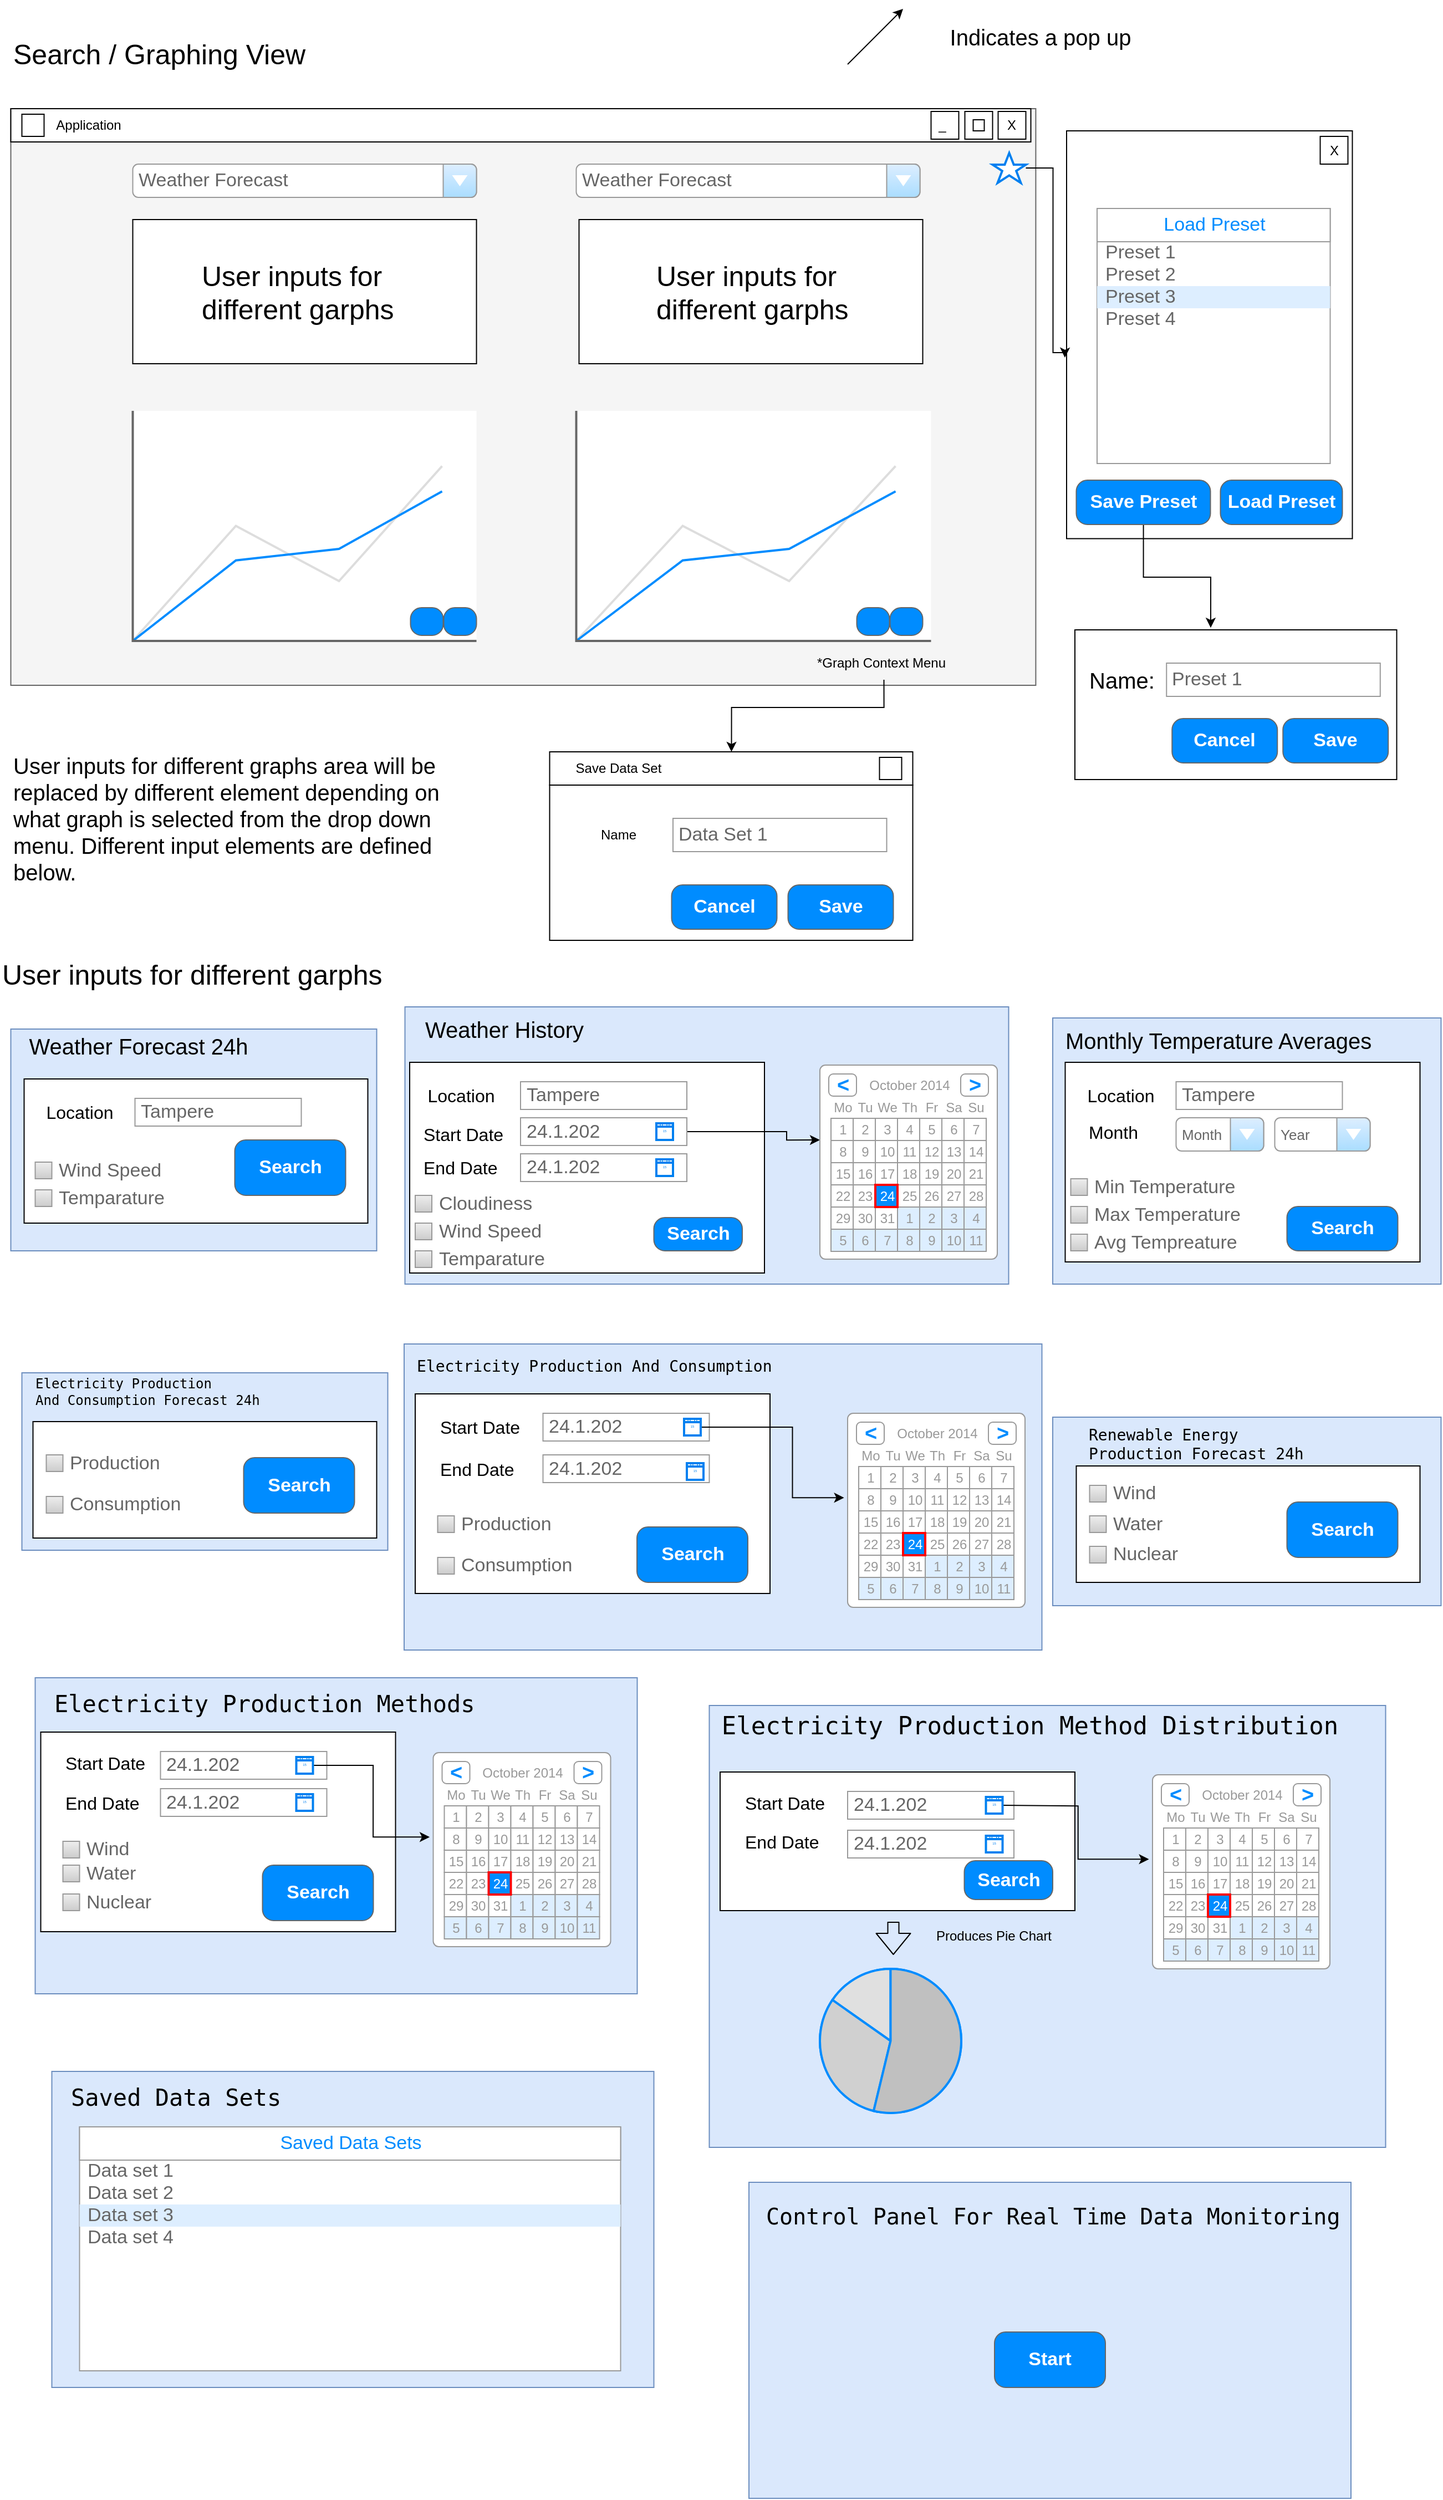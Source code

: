 <mxfile version="14.5.3"><diagram id="9JFMzWGi-F0_QQ0Y33Ph" name="Page-1"><mxGraphModel dx="1571" dy="1199" grid="1" gridSize="10" guides="1" tooltips="1" connect="1" arrows="1" fold="1" page="1" pageScale="1" pageWidth="827" pageHeight="1169" math="0" shadow="0"><root><mxCell id="0"/><mxCell id="1" parent="0"/><mxCell id="m4R5ZPi3NBY3cVTOaGWr-1" value="" style="rounded=0;whiteSpace=wrap;html=1;shadow=0;glass=0;sketch=0;align=left;fillColor=#dae8fc;strokeColor=#6c8ebf;" vertex="1" parent="1"><mxGeometry x="859.75" y="1760" width="610" height="398.5" as="geometry"/></mxCell><mxCell id="m4R5ZPi3NBY3cVTOaGWr-2" value="" style="rounded=0;whiteSpace=wrap;html=1;shadow=0;glass=0;sketch=0;align=left;fillColor=#dae8fc;strokeColor=#6c8ebf;" vertex="1" parent="1"><mxGeometry x="1169.5" y="1500" width="350.25" height="170" as="geometry"/></mxCell><mxCell id="m4R5ZPi3NBY3cVTOaGWr-3" value="" style="rounded=0;whiteSpace=wrap;html=1;shadow=0;glass=0;sketch=0;align=left;fillColor=#dae8fc;strokeColor=#6c8ebf;" vertex="1" parent="1"><mxGeometry x="584.5" y="1434" width="575.25" height="276" as="geometry"/></mxCell><mxCell id="m4R5ZPi3NBY3cVTOaGWr-4" value="" style="rounded=0;whiteSpace=wrap;html=1;shadow=0;glass=0;sketch=0;align=left;fillColor=#dae8fc;strokeColor=#6c8ebf;" vertex="1" parent="1"><mxGeometry x="1169.5" y="1140" width="350.25" height="240" as="geometry"/></mxCell><mxCell id="m4R5ZPi3NBY3cVTOaGWr-5" value="" style="rounded=0;whiteSpace=wrap;html=1;shadow=0;glass=0;sketch=0;align=left;fillColor=#dae8fc;strokeColor=#6c8ebf;" vertex="1" parent="1"><mxGeometry x="585.25" y="1130" width="544.5" height="250" as="geometry"/></mxCell><mxCell id="m4R5ZPi3NBY3cVTOaGWr-6" value="" style="rounded=0;whiteSpace=wrap;html=1;shadow=0;glass=0;sketch=0;align=left;fillColor=#dae8fc;strokeColor=#6c8ebf;" vertex="1" parent="1"><mxGeometry x="251.75" y="1735" width="543" height="285" as="geometry"/></mxCell><mxCell id="m4R5ZPi3NBY3cVTOaGWr-7" value="" style="rounded=0;whiteSpace=wrap;html=1;shadow=0;glass=0;sketch=0;align=left;fillColor=#dae8fc;strokeColor=#6c8ebf;" vertex="1" parent="1"><mxGeometry x="239.75" y="1460" width="330" height="160" as="geometry"/></mxCell><mxCell id="m4R5ZPi3NBY3cVTOaGWr-8" value="" style="rounded=0;whiteSpace=wrap;html=1;shadow=0;glass=0;sketch=0;align=left;fillColor=#dae8fc;strokeColor=#6c8ebf;" vertex="1" parent="1"><mxGeometry x="229.75" y="1150" width="330" height="200" as="geometry"/></mxCell><mxCell id="m4R5ZPi3NBY3cVTOaGWr-9" value="" style="rounded=0;whiteSpace=wrap;html=1;shadow=0;glass=0;sketch=0;gradientColor=none;align=left;" vertex="1" parent="1"><mxGeometry x="715.75" y="930" width="327.5" height="140" as="geometry"/></mxCell><mxCell id="m4R5ZPi3NBY3cVTOaGWr-10" value="" style="rounded=0;whiteSpace=wrap;html=1;shadow=0;glass=0;sketch=0;gradientColor=none;" vertex="1" parent="1"><mxGeometry x="241.75" y="1195" width="310" height="130" as="geometry"/></mxCell><mxCell id="m4R5ZPi3NBY3cVTOaGWr-11" value="Wind Speed" style="strokeWidth=1;shadow=0;dashed=0;align=center;html=1;shape=mxgraph.mockup.forms.rrect;rSize=0;fillColor=#eeeeee;strokeColor=#999999;gradientColor=#cccccc;align=left;spacingLeft=4;fontSize=17;fontColor=#666666;labelPosition=right;rounded=0;glass=0;sketch=0;" vertex="1" parent="1"><mxGeometry x="251.75" y="1270" width="15" height="15" as="geometry"/></mxCell><mxCell id="m4R5ZPi3NBY3cVTOaGWr-12" value="Temparature" style="strokeWidth=1;shadow=0;dashed=0;align=center;html=1;shape=mxgraph.mockup.forms.rrect;rSize=0;fillColor=#eeeeee;strokeColor=#999999;gradientColor=#cccccc;align=left;spacingLeft=4;fontSize=17;fontColor=#666666;labelPosition=right;rounded=0;glass=0;sketch=0;" vertex="1" parent="1"><mxGeometry x="251.75" y="1295" width="15" height="15" as="geometry"/></mxCell><mxCell id="m4R5ZPi3NBY3cVTOaGWr-13" value="&lt;font style=&quot;font-size: 16px&quot;&gt;Location&lt;/font&gt;" style="text;html=1;strokeColor=none;fillColor=none;align=center;verticalAlign=middle;whiteSpace=wrap;rounded=0;shadow=0;glass=0;sketch=0;" vertex="1" parent="1"><mxGeometry x="261.75" y="1215" width="60" height="20" as="geometry"/></mxCell><mxCell id="m4R5ZPi3NBY3cVTOaGWr-14" value="&lt;font style=&quot;font-size: 20px&quot;&gt;Weather Forecast 24h&lt;/font&gt;" style="text;html=1;strokeColor=none;fillColor=none;align=center;verticalAlign=middle;whiteSpace=wrap;rounded=0;shadow=0;glass=0;sketch=0;" vertex="1" parent="1"><mxGeometry x="239.75" y="1155" width="210" height="20" as="geometry"/></mxCell><mxCell id="m4R5ZPi3NBY3cVTOaGWr-15" value="Search" style="strokeWidth=1;shadow=0;dashed=0;align=center;html=1;shape=mxgraph.mockup.buttons.button;strokeColor=#666666;fontColor=#ffffff;mainText=;buttonStyle=round;fontSize=17;fontStyle=1;fillColor=#008cff;whiteSpace=wrap;rounded=0;glass=0;sketch=0;" vertex="1" parent="1"><mxGeometry x="431.75" y="1250" width="100" height="50" as="geometry"/></mxCell><mxCell id="m4R5ZPi3NBY3cVTOaGWr-16" value="&lt;font style=&quot;font-size: 25px&quot;&gt;User inputs for different garphs&lt;/font&gt;" style="text;html=1;strokeColor=none;fillColor=none;align=left;verticalAlign=middle;whiteSpace=wrap;rounded=0;shadow=0;glass=0;sketch=0;" vertex="1" parent="1"><mxGeometry x="220" y="1080" width="369.5" height="40" as="geometry"/></mxCell><mxCell id="m4R5ZPi3NBY3cVTOaGWr-17" value="" style="rounded=0;whiteSpace=wrap;html=1;shadow=0;glass=0;sketch=0;gradientColor=none;" vertex="1" parent="1"><mxGeometry x="589.5" y="1180" width="320" height="190" as="geometry"/></mxCell><mxCell id="m4R5ZPi3NBY3cVTOaGWr-18" value="Wind Speed" style="strokeWidth=1;shadow=0;dashed=0;align=center;html=1;shape=mxgraph.mockup.forms.rrect;rSize=0;fillColor=#eeeeee;strokeColor=#999999;gradientColor=#cccccc;align=left;spacingLeft=4;fontSize=17;fontColor=#666666;labelPosition=right;rounded=0;glass=0;sketch=0;" vertex="1" parent="1"><mxGeometry x="594.5" y="1325" width="15" height="15" as="geometry"/></mxCell><mxCell id="m4R5ZPi3NBY3cVTOaGWr-19" value="Temparature" style="strokeWidth=1;shadow=0;dashed=0;align=center;html=1;shape=mxgraph.mockup.forms.rrect;rSize=0;fillColor=#eeeeee;strokeColor=#999999;gradientColor=#cccccc;align=left;spacingLeft=4;fontSize=17;fontColor=#666666;labelPosition=right;rounded=0;glass=0;sketch=0;" vertex="1" parent="1"><mxGeometry x="594.5" y="1350" width="15" height="15" as="geometry"/></mxCell><mxCell id="m4R5ZPi3NBY3cVTOaGWr-20" value="&lt;font style=&quot;font-size: 16px&quot;&gt;Location&lt;/font&gt;" style="text;html=1;strokeColor=none;fillColor=none;align=center;verticalAlign=middle;whiteSpace=wrap;rounded=0;shadow=0;glass=0;sketch=0;" vertex="1" parent="1"><mxGeometry x="605.75" y="1200" width="60" height="20" as="geometry"/></mxCell><mxCell id="m4R5ZPi3NBY3cVTOaGWr-21" value="&lt;font style=&quot;font-size: 20px&quot;&gt;Weather History&lt;/font&gt;" style="text;html=1;strokeColor=none;fillColor=none;align=center;verticalAlign=middle;whiteSpace=wrap;rounded=0;shadow=0;glass=0;sketch=0;" vertex="1" parent="1"><mxGeometry x="589.5" y="1140" width="170" height="20" as="geometry"/></mxCell><mxCell id="m4R5ZPi3NBY3cVTOaGWr-22" value="Search" style="strokeWidth=1;shadow=0;dashed=0;align=center;html=1;shape=mxgraph.mockup.buttons.button;strokeColor=#666666;fontColor=#ffffff;mainText=;buttonStyle=round;fontSize=17;fontStyle=1;fillColor=#008cff;whiteSpace=wrap;rounded=0;glass=0;sketch=0;" vertex="1" parent="1"><mxGeometry x="809.75" y="1320" width="79.75" height="30" as="geometry"/></mxCell><mxCell id="m4R5ZPi3NBY3cVTOaGWr-23" value="Cloudiness" style="strokeWidth=1;shadow=0;dashed=0;align=center;html=1;shape=mxgraph.mockup.forms.rrect;rSize=0;fillColor=#eeeeee;strokeColor=#999999;gradientColor=#cccccc;align=left;spacingLeft=4;fontSize=17;fontColor=#666666;labelPosition=right;rounded=0;glass=0;sketch=0;" vertex="1" parent="1"><mxGeometry x="594.5" y="1300" width="15" height="15" as="geometry"/></mxCell><mxCell id="m4R5ZPi3NBY3cVTOaGWr-24" value="&lt;font style=&quot;font-size: 16px&quot;&gt;Start Date&lt;/font&gt;" style="text;html=1;strokeColor=none;fillColor=none;align=left;verticalAlign=middle;whiteSpace=wrap;rounded=0;shadow=0;glass=0;sketch=0;" vertex="1" parent="1"><mxGeometry x="599.75" y="1235" width="80" height="20" as="geometry"/></mxCell><mxCell id="m4R5ZPi3NBY3cVTOaGWr-25" style="edgeStyle=orthogonalEdgeStyle;rounded=0;orthogonalLoop=1;jettySize=auto;html=1;entryX=0;entryY=0.386;entryDx=0;entryDy=0;entryPerimeter=0;" edge="1" parent="1" source="m4R5ZPi3NBY3cVTOaGWr-26" target="m4R5ZPi3NBY3cVTOaGWr-27"><mxGeometry relative="1" as="geometry"><Array as="points"><mxPoint x="929.5" y="1243"/><mxPoint x="929.5" y="1250"/></Array></mxGeometry></mxCell><mxCell id="m4R5ZPi3NBY3cVTOaGWr-26" value="24.1.202" style="strokeWidth=1;shadow=0;dashed=0;align=center;html=1;shape=mxgraph.mockup.forms.pwField;strokeColor=#999999;mainText=;align=left;fontColor=#666666;fontSize=17;spacingLeft=3;rounded=0;glass=0;sketch=0;gradientColor=none;" vertex="1" parent="1"><mxGeometry x="689.5" y="1230" width="150" height="25" as="geometry"/></mxCell><mxCell id="m4R5ZPi3NBY3cVTOaGWr-27" value="" style="strokeWidth=1;shadow=0;dashed=0;align=center;html=1;shape=mxgraph.mockup.forms.rrect;rSize=5;strokeColor=#999999;fillColor=#ffffff;rounded=0;glass=0;sketch=0;" vertex="1" parent="1"><mxGeometry x="959.5" y="1182.5" width="160" height="175" as="geometry"/></mxCell><mxCell id="m4R5ZPi3NBY3cVTOaGWr-28" value="October 2014" style="strokeWidth=1;shadow=0;dashed=0;align=center;html=1;shape=mxgraph.mockup.forms.anchor;fontColor=#999999;" vertex="1" parent="m4R5ZPi3NBY3cVTOaGWr-27"><mxGeometry x="30" y="8" width="100" height="20" as="geometry"/></mxCell><mxCell id="m4R5ZPi3NBY3cVTOaGWr-29" value="&lt;" style="strokeWidth=1;shadow=0;dashed=0;align=center;html=1;shape=mxgraph.mockup.forms.rrect;rSize=4;strokeColor=#999999;fontColor=#008cff;fontSize=19;fontStyle=1;" vertex="1" parent="m4R5ZPi3NBY3cVTOaGWr-27"><mxGeometry x="8" y="8" width="25" height="20" as="geometry"/></mxCell><mxCell id="m4R5ZPi3NBY3cVTOaGWr-30" value="&gt;" style="strokeWidth=1;shadow=0;dashed=0;align=center;html=1;shape=mxgraph.mockup.forms.rrect;rSize=4;strokeColor=#999999;fontColor=#008cff;fontSize=19;fontStyle=1;" vertex="1" parent="m4R5ZPi3NBY3cVTOaGWr-27"><mxGeometry x="127" y="8" width="25" height="20" as="geometry"/></mxCell><mxCell id="m4R5ZPi3NBY3cVTOaGWr-31" value="Mo" style="strokeWidth=1;shadow=0;dashed=0;align=center;html=1;shape=mxgraph.mockup.forms.anchor;fontColor=#999999;" vertex="1" parent="m4R5ZPi3NBY3cVTOaGWr-27"><mxGeometry x="10" y="28" width="20" height="20" as="geometry"/></mxCell><mxCell id="m4R5ZPi3NBY3cVTOaGWr-32" value="Tu" style="strokeWidth=1;shadow=0;dashed=0;align=center;html=1;shape=mxgraph.mockup.forms.anchor;fontColor=#999999;" vertex="1" parent="m4R5ZPi3NBY3cVTOaGWr-27"><mxGeometry x="30" y="28" width="20" height="20" as="geometry"/></mxCell><mxCell id="m4R5ZPi3NBY3cVTOaGWr-33" value="We" style="strokeWidth=1;shadow=0;dashed=0;align=center;html=1;shape=mxgraph.mockup.forms.anchor;fontColor=#999999;" vertex="1" parent="m4R5ZPi3NBY3cVTOaGWr-27"><mxGeometry x="50" y="28" width="20" height="20" as="geometry"/></mxCell><mxCell id="m4R5ZPi3NBY3cVTOaGWr-34" value="Th" style="strokeWidth=1;shadow=0;dashed=0;align=center;html=1;shape=mxgraph.mockup.forms.anchor;fontColor=#999999;" vertex="1" parent="m4R5ZPi3NBY3cVTOaGWr-27"><mxGeometry x="70" y="28" width="20" height="20" as="geometry"/></mxCell><mxCell id="m4R5ZPi3NBY3cVTOaGWr-35" value="Fr" style="strokeWidth=1;shadow=0;dashed=0;align=center;html=1;shape=mxgraph.mockup.forms.anchor;fontColor=#999999;" vertex="1" parent="m4R5ZPi3NBY3cVTOaGWr-27"><mxGeometry x="90" y="28" width="20" height="20" as="geometry"/></mxCell><mxCell id="m4R5ZPi3NBY3cVTOaGWr-36" value="Sa" style="strokeWidth=1;shadow=0;dashed=0;align=center;html=1;shape=mxgraph.mockup.forms.anchor;fontColor=#999999;" vertex="1" parent="m4R5ZPi3NBY3cVTOaGWr-27"><mxGeometry x="110" y="28" width="20" height="20" as="geometry"/></mxCell><mxCell id="m4R5ZPi3NBY3cVTOaGWr-37" value="Su" style="strokeWidth=1;shadow=0;dashed=0;align=center;html=1;shape=mxgraph.mockup.forms.anchor;fontColor=#999999;" vertex="1" parent="m4R5ZPi3NBY3cVTOaGWr-27"><mxGeometry x="130" y="28" width="20" height="20" as="geometry"/></mxCell><mxCell id="m4R5ZPi3NBY3cVTOaGWr-38" value="1" style="strokeWidth=1;shadow=0;dashed=0;align=center;html=1;shape=mxgraph.mockup.forms.rrect;rSize=0;strokeColor=#999999;fontColor=#999999;" vertex="1" parent="m4R5ZPi3NBY3cVTOaGWr-27"><mxGeometry x="10" y="48" width="20" height="20" as="geometry"/></mxCell><mxCell id="m4R5ZPi3NBY3cVTOaGWr-39" value="2" style="strokeWidth=1;shadow=0;dashed=0;align=center;html=1;shape=mxgraph.mockup.forms.rrect;rSize=0;strokeColor=#999999;fontColor=#999999;" vertex="1" parent="m4R5ZPi3NBY3cVTOaGWr-27"><mxGeometry x="30" y="48" width="20" height="20" as="geometry"/></mxCell><mxCell id="m4R5ZPi3NBY3cVTOaGWr-40" value="3" style="strokeWidth=1;shadow=0;dashed=0;align=center;html=1;shape=mxgraph.mockup.forms.rrect;rSize=0;strokeColor=#999999;fontColor=#999999;" vertex="1" parent="m4R5ZPi3NBY3cVTOaGWr-27"><mxGeometry x="50" y="48" width="20" height="20" as="geometry"/></mxCell><mxCell id="m4R5ZPi3NBY3cVTOaGWr-41" value="4" style="strokeWidth=1;shadow=0;dashed=0;align=center;html=1;shape=mxgraph.mockup.forms.rrect;rSize=0;strokeColor=#999999;fontColor=#999999;" vertex="1" parent="m4R5ZPi3NBY3cVTOaGWr-27"><mxGeometry x="70" y="48" width="20" height="20" as="geometry"/></mxCell><mxCell id="m4R5ZPi3NBY3cVTOaGWr-42" value="5" style="strokeWidth=1;shadow=0;dashed=0;align=center;html=1;shape=mxgraph.mockup.forms.rrect;rSize=0;strokeColor=#999999;fontColor=#999999;" vertex="1" parent="m4R5ZPi3NBY3cVTOaGWr-27"><mxGeometry x="90" y="48" width="20" height="20" as="geometry"/></mxCell><mxCell id="m4R5ZPi3NBY3cVTOaGWr-43" value="6" style="strokeWidth=1;shadow=0;dashed=0;align=center;html=1;shape=mxgraph.mockup.forms.rrect;rSize=0;strokeColor=#999999;fontColor=#999999;" vertex="1" parent="m4R5ZPi3NBY3cVTOaGWr-27"><mxGeometry x="110" y="48" width="20" height="20" as="geometry"/></mxCell><mxCell id="m4R5ZPi3NBY3cVTOaGWr-44" value="7" style="strokeWidth=1;shadow=0;dashed=0;align=center;html=1;shape=mxgraph.mockup.forms.rrect;rSize=0;strokeColor=#999999;fontColor=#999999;" vertex="1" parent="m4R5ZPi3NBY3cVTOaGWr-27"><mxGeometry x="130" y="48" width="20" height="20" as="geometry"/></mxCell><mxCell id="m4R5ZPi3NBY3cVTOaGWr-45" value="8" style="strokeWidth=1;shadow=0;dashed=0;align=center;html=1;shape=mxgraph.mockup.forms.rrect;rSize=0;strokeColor=#999999;fontColor=#999999;" vertex="1" parent="m4R5ZPi3NBY3cVTOaGWr-27"><mxGeometry x="10" y="68" width="20" height="20" as="geometry"/></mxCell><mxCell id="m4R5ZPi3NBY3cVTOaGWr-46" value="9" style="strokeWidth=1;shadow=0;dashed=0;align=center;html=1;shape=mxgraph.mockup.forms.rrect;rSize=0;strokeColor=#999999;fontColor=#999999;" vertex="1" parent="m4R5ZPi3NBY3cVTOaGWr-27"><mxGeometry x="30" y="68" width="20" height="20" as="geometry"/></mxCell><mxCell id="m4R5ZPi3NBY3cVTOaGWr-47" value="10" style="strokeWidth=1;shadow=0;dashed=0;align=center;html=1;shape=mxgraph.mockup.forms.rrect;rSize=0;strokeColor=#999999;fontColor=#999999;" vertex="1" parent="m4R5ZPi3NBY3cVTOaGWr-27"><mxGeometry x="50" y="68" width="20" height="20" as="geometry"/></mxCell><mxCell id="m4R5ZPi3NBY3cVTOaGWr-48" value="11" style="strokeWidth=1;shadow=0;dashed=0;align=center;html=1;shape=mxgraph.mockup.forms.rrect;rSize=0;strokeColor=#999999;fontColor=#999999;" vertex="1" parent="m4R5ZPi3NBY3cVTOaGWr-27"><mxGeometry x="70" y="68" width="20" height="20" as="geometry"/></mxCell><mxCell id="m4R5ZPi3NBY3cVTOaGWr-49" value="12" style="strokeWidth=1;shadow=0;dashed=0;align=center;html=1;shape=mxgraph.mockup.forms.rrect;rSize=0;strokeColor=#999999;fontColor=#999999;" vertex="1" parent="m4R5ZPi3NBY3cVTOaGWr-27"><mxGeometry x="90" y="68" width="20" height="20" as="geometry"/></mxCell><mxCell id="m4R5ZPi3NBY3cVTOaGWr-50" value="13" style="strokeWidth=1;shadow=0;dashed=0;align=center;html=1;shape=mxgraph.mockup.forms.rrect;rSize=0;strokeColor=#999999;fontColor=#999999;" vertex="1" parent="m4R5ZPi3NBY3cVTOaGWr-27"><mxGeometry x="110" y="68" width="20" height="20" as="geometry"/></mxCell><mxCell id="m4R5ZPi3NBY3cVTOaGWr-51" value="14" style="strokeWidth=1;shadow=0;dashed=0;align=center;html=1;shape=mxgraph.mockup.forms.rrect;rSize=0;strokeColor=#999999;fontColor=#999999;" vertex="1" parent="m4R5ZPi3NBY3cVTOaGWr-27"><mxGeometry x="130" y="68" width="20" height="20" as="geometry"/></mxCell><mxCell id="m4R5ZPi3NBY3cVTOaGWr-52" value="15" style="strokeWidth=1;shadow=0;dashed=0;align=center;html=1;shape=mxgraph.mockup.forms.rrect;rSize=0;strokeColor=#999999;fontColor=#999999;" vertex="1" parent="m4R5ZPi3NBY3cVTOaGWr-27"><mxGeometry x="10" y="88" width="20" height="20" as="geometry"/></mxCell><mxCell id="m4R5ZPi3NBY3cVTOaGWr-53" value="16" style="strokeWidth=1;shadow=0;dashed=0;align=center;html=1;shape=mxgraph.mockup.forms.rrect;rSize=0;strokeColor=#999999;fontColor=#999999;" vertex="1" parent="m4R5ZPi3NBY3cVTOaGWr-27"><mxGeometry x="30" y="88" width="20" height="20" as="geometry"/></mxCell><mxCell id="m4R5ZPi3NBY3cVTOaGWr-54" value="17" style="strokeWidth=1;shadow=0;dashed=0;align=center;html=1;shape=mxgraph.mockup.forms.rrect;rSize=0;strokeColor=#999999;fontColor=#999999;" vertex="1" parent="m4R5ZPi3NBY3cVTOaGWr-27"><mxGeometry x="50" y="88" width="20" height="20" as="geometry"/></mxCell><mxCell id="m4R5ZPi3NBY3cVTOaGWr-55" value="18" style="strokeWidth=1;shadow=0;dashed=0;align=center;html=1;shape=mxgraph.mockup.forms.rrect;rSize=0;strokeColor=#999999;fontColor=#999999;" vertex="1" parent="m4R5ZPi3NBY3cVTOaGWr-27"><mxGeometry x="70" y="88" width="20" height="20" as="geometry"/></mxCell><mxCell id="m4R5ZPi3NBY3cVTOaGWr-56" value="19" style="strokeWidth=1;shadow=0;dashed=0;align=center;html=1;shape=mxgraph.mockup.forms.rrect;rSize=0;strokeColor=#999999;fontColor=#999999;" vertex="1" parent="m4R5ZPi3NBY3cVTOaGWr-27"><mxGeometry x="90" y="88" width="20" height="20" as="geometry"/></mxCell><mxCell id="m4R5ZPi3NBY3cVTOaGWr-57" value="20" style="strokeWidth=1;shadow=0;dashed=0;align=center;html=1;shape=mxgraph.mockup.forms.rrect;rSize=0;strokeColor=#999999;fontColor=#999999;" vertex="1" parent="m4R5ZPi3NBY3cVTOaGWr-27"><mxGeometry x="110" y="88" width="20" height="20" as="geometry"/></mxCell><mxCell id="m4R5ZPi3NBY3cVTOaGWr-58" value="21" style="strokeWidth=1;shadow=0;dashed=0;align=center;html=1;shape=mxgraph.mockup.forms.rrect;rSize=0;strokeColor=#999999;fontColor=#999999;" vertex="1" parent="m4R5ZPi3NBY3cVTOaGWr-27"><mxGeometry x="130" y="88" width="20" height="20" as="geometry"/></mxCell><mxCell id="m4R5ZPi3NBY3cVTOaGWr-59" value="22" style="strokeWidth=1;shadow=0;dashed=0;align=center;html=1;shape=mxgraph.mockup.forms.rrect;rSize=0;strokeColor=#999999;fontColor=#999999;" vertex="1" parent="m4R5ZPi3NBY3cVTOaGWr-27"><mxGeometry x="10" y="108" width="20" height="20" as="geometry"/></mxCell><mxCell id="m4R5ZPi3NBY3cVTOaGWr-60" value="23" style="strokeWidth=1;shadow=0;dashed=0;align=center;html=1;shape=mxgraph.mockup.forms.rrect;rSize=0;strokeColor=#999999;fontColor=#999999;" vertex="1" parent="m4R5ZPi3NBY3cVTOaGWr-27"><mxGeometry x="30" y="108" width="20" height="20" as="geometry"/></mxCell><mxCell id="m4R5ZPi3NBY3cVTOaGWr-61" value="25" style="strokeWidth=1;shadow=0;dashed=0;align=center;html=1;shape=mxgraph.mockup.forms.rrect;rSize=0;strokeColor=#999999;fontColor=#999999;" vertex="1" parent="m4R5ZPi3NBY3cVTOaGWr-27"><mxGeometry x="70" y="108" width="20" height="20" as="geometry"/></mxCell><mxCell id="m4R5ZPi3NBY3cVTOaGWr-62" value="26" style="strokeWidth=1;shadow=0;dashed=0;align=center;html=1;shape=mxgraph.mockup.forms.rrect;rSize=0;strokeColor=#999999;fontColor=#999999;" vertex="1" parent="m4R5ZPi3NBY3cVTOaGWr-27"><mxGeometry x="90" y="108" width="20" height="20" as="geometry"/></mxCell><mxCell id="m4R5ZPi3NBY3cVTOaGWr-63" value="27" style="strokeWidth=1;shadow=0;dashed=0;align=center;html=1;shape=mxgraph.mockup.forms.rrect;rSize=0;strokeColor=#999999;fontColor=#999999;" vertex="1" parent="m4R5ZPi3NBY3cVTOaGWr-27"><mxGeometry x="110" y="108" width="20" height="20" as="geometry"/></mxCell><mxCell id="m4R5ZPi3NBY3cVTOaGWr-64" value="28" style="strokeWidth=1;shadow=0;dashed=0;align=center;html=1;shape=mxgraph.mockup.forms.rrect;rSize=0;strokeColor=#999999;fontColor=#999999;" vertex="1" parent="m4R5ZPi3NBY3cVTOaGWr-27"><mxGeometry x="130" y="108" width="20" height="20" as="geometry"/></mxCell><mxCell id="m4R5ZPi3NBY3cVTOaGWr-65" value="29" style="strokeWidth=1;shadow=0;dashed=0;align=center;html=1;shape=mxgraph.mockup.forms.rrect;rSize=0;strokeColor=#999999;fontColor=#999999;" vertex="1" parent="m4R5ZPi3NBY3cVTOaGWr-27"><mxGeometry x="10" y="128" width="20" height="20" as="geometry"/></mxCell><mxCell id="m4R5ZPi3NBY3cVTOaGWr-66" value="30" style="strokeWidth=1;shadow=0;dashed=0;align=center;html=1;shape=mxgraph.mockup.forms.rrect;rSize=0;strokeColor=#999999;fontColor=#999999;" vertex="1" parent="m4R5ZPi3NBY3cVTOaGWr-27"><mxGeometry x="30" y="128" width="20" height="20" as="geometry"/></mxCell><mxCell id="m4R5ZPi3NBY3cVTOaGWr-67" value="31" style="strokeWidth=1;shadow=0;dashed=0;align=center;html=1;shape=mxgraph.mockup.forms.rrect;rSize=0;strokeColor=#999999;fontColor=#999999;" vertex="1" parent="m4R5ZPi3NBY3cVTOaGWr-27"><mxGeometry x="50" y="128" width="20" height="20" as="geometry"/></mxCell><mxCell id="m4R5ZPi3NBY3cVTOaGWr-68" value="1" style="strokeWidth=1;shadow=0;dashed=0;align=center;html=1;shape=mxgraph.mockup.forms.rrect;rSize=0;strokeColor=#999999;fontColor=#999999;fillColor=#ddeeff;" vertex="1" parent="m4R5ZPi3NBY3cVTOaGWr-27"><mxGeometry x="70" y="128" width="20" height="20" as="geometry"/></mxCell><mxCell id="m4R5ZPi3NBY3cVTOaGWr-69" value="2" style="strokeWidth=1;shadow=0;dashed=0;align=center;html=1;shape=mxgraph.mockup.forms.rrect;rSize=0;strokeColor=#999999;fontColor=#999999;fillColor=#ddeeff;" vertex="1" parent="m4R5ZPi3NBY3cVTOaGWr-27"><mxGeometry x="90" y="128" width="20" height="20" as="geometry"/></mxCell><mxCell id="m4R5ZPi3NBY3cVTOaGWr-70" value="3" style="strokeWidth=1;shadow=0;dashed=0;align=center;html=1;shape=mxgraph.mockup.forms.rrect;rSize=0;strokeColor=#999999;fontColor=#999999;fillColor=#ddeeff;" vertex="1" parent="m4R5ZPi3NBY3cVTOaGWr-27"><mxGeometry x="110" y="128" width="20" height="20" as="geometry"/></mxCell><mxCell id="m4R5ZPi3NBY3cVTOaGWr-71" value="4" style="strokeWidth=1;shadow=0;dashed=0;align=center;html=1;shape=mxgraph.mockup.forms.rrect;rSize=0;strokeColor=#999999;fontColor=#999999;fillColor=#ddeeff;" vertex="1" parent="m4R5ZPi3NBY3cVTOaGWr-27"><mxGeometry x="130" y="128" width="20" height="20" as="geometry"/></mxCell><mxCell id="m4R5ZPi3NBY3cVTOaGWr-72" value="5" style="strokeWidth=1;shadow=0;dashed=0;align=center;html=1;shape=mxgraph.mockup.forms.rrect;rSize=0;strokeColor=#999999;fontColor=#999999;fillColor=#ddeeff;" vertex="1" parent="m4R5ZPi3NBY3cVTOaGWr-27"><mxGeometry x="10" y="148" width="20" height="20" as="geometry"/></mxCell><mxCell id="m4R5ZPi3NBY3cVTOaGWr-73" value="6" style="strokeWidth=1;shadow=0;dashed=0;align=center;html=1;shape=mxgraph.mockup.forms.rrect;rSize=0;strokeColor=#999999;fontColor=#999999;fillColor=#ddeeff;" vertex="1" parent="m4R5ZPi3NBY3cVTOaGWr-27"><mxGeometry x="30" y="148" width="20" height="20" as="geometry"/></mxCell><mxCell id="m4R5ZPi3NBY3cVTOaGWr-74" value="7" style="strokeWidth=1;shadow=0;dashed=0;align=center;html=1;shape=mxgraph.mockup.forms.rrect;rSize=0;strokeColor=#999999;fontColor=#999999;fillColor=#ddeeff;" vertex="1" parent="m4R5ZPi3NBY3cVTOaGWr-27"><mxGeometry x="50" y="148" width="20" height="20" as="geometry"/></mxCell><mxCell id="m4R5ZPi3NBY3cVTOaGWr-75" value="8" style="strokeWidth=1;shadow=0;dashed=0;align=center;html=1;shape=mxgraph.mockup.forms.rrect;rSize=0;strokeColor=#999999;fontColor=#999999;fillColor=#ddeeff;" vertex="1" parent="m4R5ZPi3NBY3cVTOaGWr-27"><mxGeometry x="70" y="148" width="20" height="20" as="geometry"/></mxCell><mxCell id="m4R5ZPi3NBY3cVTOaGWr-76" value="9" style="strokeWidth=1;shadow=0;dashed=0;align=center;html=1;shape=mxgraph.mockup.forms.rrect;rSize=0;strokeColor=#999999;fontColor=#999999;fillColor=#ddeeff;" vertex="1" parent="m4R5ZPi3NBY3cVTOaGWr-27"><mxGeometry x="90" y="148" width="20" height="20" as="geometry"/></mxCell><mxCell id="m4R5ZPi3NBY3cVTOaGWr-77" value="10" style="strokeWidth=1;shadow=0;dashed=0;align=center;html=1;shape=mxgraph.mockup.forms.rrect;rSize=0;strokeColor=#999999;fontColor=#999999;fillColor=#ddeeff;" vertex="1" parent="m4R5ZPi3NBY3cVTOaGWr-27"><mxGeometry x="110" y="148" width="20" height="20" as="geometry"/></mxCell><mxCell id="m4R5ZPi3NBY3cVTOaGWr-78" value="11" style="strokeWidth=1;shadow=0;dashed=0;align=center;html=1;shape=mxgraph.mockup.forms.rrect;rSize=0;strokeColor=#999999;fontColor=#999999;fillColor=#ddeeff;" vertex="1" parent="m4R5ZPi3NBY3cVTOaGWr-27"><mxGeometry x="130" y="148" width="20" height="20" as="geometry"/></mxCell><mxCell id="m4R5ZPi3NBY3cVTOaGWr-79" value="24" style="strokeWidth=1;shadow=0;dashed=0;align=center;html=1;shape=mxgraph.mockup.forms.rrect;rSize=0;strokeColor=#ff0000;fontColor=#ffffff;strokeWidth=2;fillColor=#008cff;" vertex="1" parent="m4R5ZPi3NBY3cVTOaGWr-27"><mxGeometry x="50" y="108" width="20" height="20" as="geometry"/></mxCell><mxCell id="m4R5ZPi3NBY3cVTOaGWr-80" value="Tampere" style="strokeWidth=1;shadow=0;dashed=0;align=center;html=1;shape=mxgraph.mockup.forms.pwField;strokeColor=#999999;mainText=;align=left;fontColor=#666666;fontSize=17;spacingLeft=3;rounded=0;glass=0;sketch=0;gradientColor=none;" vertex="1" parent="1"><mxGeometry x="689.5" y="1197.5" width="150" height="25" as="geometry"/></mxCell><mxCell id="m4R5ZPi3NBY3cVTOaGWr-81" value="" style="html=1;verticalLabelPosition=bottom;align=center;labelBackgroundColor=#ffffff;verticalAlign=top;strokeWidth=2;strokeColor=#0080F0;shadow=0;dashed=0;shape=mxgraph.ios7.icons.calendar;rounded=0;glass=0;sketch=0;gradientColor=none;" vertex="1" parent="1"><mxGeometry x="812" y="1235" width="15" height="15" as="geometry"/></mxCell><mxCell id="m4R5ZPi3NBY3cVTOaGWr-82" value="" style="rounded=0;whiteSpace=wrap;html=1;shadow=0;glass=0;sketch=0;gradientColor=none;" vertex="1" parent="1"><mxGeometry x="1180.75" y="1180" width="320" height="180" as="geometry"/></mxCell><mxCell id="m4R5ZPi3NBY3cVTOaGWr-83" value="Max Temperature" style="strokeWidth=1;shadow=0;dashed=0;align=center;html=1;shape=mxgraph.mockup.forms.rrect;rSize=0;fillColor=#eeeeee;strokeColor=#999999;gradientColor=#cccccc;align=left;spacingLeft=4;fontSize=17;fontColor=#666666;labelPosition=right;rounded=0;glass=0;sketch=0;" vertex="1" parent="1"><mxGeometry x="1185.75" y="1310" width="15" height="15" as="geometry"/></mxCell><mxCell id="m4R5ZPi3NBY3cVTOaGWr-84" value="Avg Tempreature" style="strokeWidth=1;shadow=0;dashed=0;align=center;html=1;shape=mxgraph.mockup.forms.rrect;rSize=0;fillColor=#eeeeee;strokeColor=#999999;gradientColor=#cccccc;align=left;spacingLeft=4;fontSize=17;fontColor=#666666;labelPosition=right;rounded=0;glass=0;sketch=0;" vertex="1" parent="1"><mxGeometry x="1185.75" y="1335" width="15" height="15" as="geometry"/></mxCell><mxCell id="m4R5ZPi3NBY3cVTOaGWr-85" value="&lt;font style=&quot;font-size: 16px&quot;&gt;Location&lt;/font&gt;" style="text;html=1;strokeColor=none;fillColor=none;align=center;verticalAlign=middle;whiteSpace=wrap;rounded=0;shadow=0;glass=0;sketch=0;" vertex="1" parent="1"><mxGeometry x="1200.75" y="1200" width="60" height="20" as="geometry"/></mxCell><mxCell id="m4R5ZPi3NBY3cVTOaGWr-86" value="Search" style="strokeWidth=1;shadow=0;dashed=0;align=center;html=1;shape=mxgraph.mockup.buttons.button;strokeColor=#666666;fontColor=#ffffff;mainText=;buttonStyle=round;fontSize=17;fontStyle=1;fillColor=#008cff;whiteSpace=wrap;rounded=0;glass=0;sketch=0;" vertex="1" parent="1"><mxGeometry x="1380.75" y="1310" width="100" height="40" as="geometry"/></mxCell><mxCell id="m4R5ZPi3NBY3cVTOaGWr-87" value="Min Temperature" style="strokeWidth=1;shadow=0;dashed=0;align=center;html=1;shape=mxgraph.mockup.forms.rrect;rSize=0;fillColor=#eeeeee;strokeColor=#999999;gradientColor=#cccccc;align=left;spacingLeft=4;fontSize=17;fontColor=#666666;labelPosition=right;rounded=0;glass=0;sketch=0;" vertex="1" parent="1"><mxGeometry x="1185.75" y="1285" width="15" height="15" as="geometry"/></mxCell><mxCell id="m4R5ZPi3NBY3cVTOaGWr-88" value="&lt;font style=&quot;font-size: 16px&quot;&gt;Month&lt;/font&gt;" style="text;html=1;strokeColor=none;fillColor=none;align=left;verticalAlign=middle;whiteSpace=wrap;rounded=0;shadow=0;glass=0;sketch=0;" vertex="1" parent="1"><mxGeometry x="1199.5" y="1232.5" width="60" height="20" as="geometry"/></mxCell><mxCell id="m4R5ZPi3NBY3cVTOaGWr-89" value="Tampere" style="strokeWidth=1;shadow=0;dashed=0;align=center;html=1;shape=mxgraph.mockup.forms.pwField;strokeColor=#999999;mainText=;align=left;fontColor=#666666;fontSize=17;spacingLeft=3;rounded=0;glass=0;sketch=0;gradientColor=none;" vertex="1" parent="1"><mxGeometry x="1280.75" y="1197.5" width="150" height="25" as="geometry"/></mxCell><mxCell id="m4R5ZPi3NBY3cVTOaGWr-90" value="&lt;font style=&quot;font-size: 20px&quot;&gt;Monthly Temperature Averages&lt;/font&gt;" style="text;html=1;strokeColor=none;fillColor=none;align=left;verticalAlign=middle;whiteSpace=wrap;rounded=0;shadow=0;glass=0;sketch=0;" vertex="1" parent="1"><mxGeometry x="1179.25" y="1150" width="290.5" height="20" as="geometry"/></mxCell><mxCell id="m4R5ZPi3NBY3cVTOaGWr-91" value="&lt;font style=&quot;font-size: 13px&quot;&gt;Month&lt;/font&gt;" style="strokeWidth=1;shadow=0;dashed=0;align=center;html=1;shape=mxgraph.mockup.forms.comboBox;strokeColor=#999999;fillColor=#ddeeff;align=left;fillColor2=#aaddff;mainText=;fontColor=#666666;fontSize=17;spacingLeft=3;rounded=0;glass=0;sketch=0;" vertex="1" parent="1"><mxGeometry x="1280.75" y="1230" width="79" height="30" as="geometry"/></mxCell><mxCell id="m4R5ZPi3NBY3cVTOaGWr-92" value="&lt;font style=&quot;font-size: 13px&quot;&gt;Year&lt;/font&gt;" style="strokeWidth=1;shadow=0;dashed=0;align=center;html=1;shape=mxgraph.mockup.forms.comboBox;strokeColor=#999999;fillColor=#ddeeff;align=left;fillColor2=#aaddff;mainText=;fontColor=#666666;fontSize=17;spacingLeft=3;rounded=0;glass=0;sketch=0;" vertex="1" parent="1"><mxGeometry x="1369.75" y="1230" width="86" height="30" as="geometry"/></mxCell><mxCell id="m4R5ZPi3NBY3cVTOaGWr-93" value="Tampere" style="strokeWidth=1;shadow=0;dashed=0;align=center;html=1;shape=mxgraph.mockup.forms.pwField;strokeColor=#999999;mainText=;align=left;fontColor=#666666;fontSize=17;spacingLeft=3;rounded=0;glass=0;sketch=0;gradientColor=none;" vertex="1" parent="1"><mxGeometry x="341.75" y="1212.5" width="150" height="25" as="geometry"/></mxCell><mxCell id="m4R5ZPi3NBY3cVTOaGWr-94" value="" style="rounded=0;whiteSpace=wrap;html=1;shadow=0;glass=0;sketch=0;gradientColor=none;" vertex="1" parent="1"><mxGeometry x="249.75" y="1504" width="310" height="105" as="geometry"/></mxCell><mxCell id="m4R5ZPi3NBY3cVTOaGWr-95" value="Production" style="strokeWidth=1;shadow=0;dashed=0;align=center;html=1;shape=mxgraph.mockup.forms.rrect;rSize=0;fillColor=#eeeeee;strokeColor=#999999;gradientColor=#cccccc;align=left;spacingLeft=4;fontSize=17;fontColor=#666666;labelPosition=right;rounded=0;glass=0;sketch=0;" vertex="1" parent="1"><mxGeometry x="261.75" y="1534" width="15" height="15" as="geometry"/></mxCell><mxCell id="m4R5ZPi3NBY3cVTOaGWr-96" value="Consumption" style="strokeWidth=1;shadow=0;dashed=0;align=center;html=1;shape=mxgraph.mockup.forms.rrect;rSize=0;fillColor=#eeeeee;strokeColor=#999999;gradientColor=#cccccc;align=left;spacingLeft=4;fontSize=17;fontColor=#666666;labelPosition=right;rounded=0;glass=0;sketch=0;" vertex="1" parent="1"><mxGeometry x="261.75" y="1571.5" width="15" height="15" as="geometry"/></mxCell><mxCell id="m4R5ZPi3NBY3cVTOaGWr-97" value="&lt;pre style=&quot;margin-top: 0px ; margin-bottom: 0px&quot;&gt;Electricity Production &lt;/pre&gt;&lt;pre style=&quot;margin-top: 0px ; margin-bottom: 0px&quot;&gt;And Consumption Forecast 24h&lt;/pre&gt;" style="text;html=1;strokeColor=none;fillColor=none;align=left;verticalAlign=middle;whiteSpace=wrap;rounded=0;shadow=0;glass=0;sketch=0;" vertex="1" parent="1"><mxGeometry x="249.75" y="1470" width="220" height="14" as="geometry"/></mxCell><mxCell id="m4R5ZPi3NBY3cVTOaGWr-98" value="Search" style="strokeWidth=1;shadow=0;dashed=0;align=center;html=1;shape=mxgraph.mockup.buttons.button;strokeColor=#666666;fontColor=#ffffff;mainText=;buttonStyle=round;fontSize=17;fontStyle=1;fillColor=#008cff;whiteSpace=wrap;rounded=0;glass=0;sketch=0;" vertex="1" parent="1"><mxGeometry x="439.75" y="1536.5" width="100" height="50" as="geometry"/></mxCell><mxCell id="m4R5ZPi3NBY3cVTOaGWr-99" value="" style="rounded=0;whiteSpace=wrap;html=1;shadow=0;glass=0;sketch=0;gradientColor=none;" vertex="1" parent="1"><mxGeometry x="594.5" y="1479" width="320" height="180" as="geometry"/></mxCell><mxCell id="m4R5ZPi3NBY3cVTOaGWr-100" value="Consumption" style="strokeWidth=1;shadow=0;dashed=0;align=center;html=1;shape=mxgraph.mockup.forms.rrect;rSize=0;fillColor=#eeeeee;strokeColor=#999999;gradientColor=#cccccc;align=left;spacingLeft=4;fontSize=17;fontColor=#666666;labelPosition=right;rounded=0;glass=0;sketch=0;" vertex="1" parent="1"><mxGeometry x="614.75" y="1626.5" width="15" height="15" as="geometry"/></mxCell><mxCell id="m4R5ZPi3NBY3cVTOaGWr-101" value="&lt;pre style=&quot;margin-top: 0px ; margin-bottom: 0px ; font-size: 14px&quot;&gt;Electricity Production And Consumption&lt;/pre&gt;" style="text;html=1;strokeColor=none;fillColor=none;align=left;verticalAlign=middle;whiteSpace=wrap;rounded=0;shadow=0;glass=0;sketch=0;" vertex="1" parent="1"><mxGeometry x="594.25" y="1444" width="275.25" height="20" as="geometry"/></mxCell><mxCell id="m4R5ZPi3NBY3cVTOaGWr-102" value="Search" style="strokeWidth=1;shadow=0;dashed=0;align=center;html=1;shape=mxgraph.mockup.buttons.button;strokeColor=#666666;fontColor=#ffffff;mainText=;buttonStyle=round;fontSize=17;fontStyle=1;fillColor=#008cff;whiteSpace=wrap;rounded=0;glass=0;sketch=0;" vertex="1" parent="1"><mxGeometry x="794.5" y="1599" width="100" height="50" as="geometry"/></mxCell><mxCell id="m4R5ZPi3NBY3cVTOaGWr-103" value="Production" style="strokeWidth=1;shadow=0;dashed=0;align=center;html=1;shape=mxgraph.mockup.forms.rrect;rSize=0;fillColor=#eeeeee;strokeColor=#999999;gradientColor=#cccccc;align=left;spacingLeft=4;fontSize=17;fontColor=#666666;labelPosition=right;rounded=0;glass=0;sketch=0;" vertex="1" parent="1"><mxGeometry x="614.75" y="1589" width="15" height="15" as="geometry"/></mxCell><mxCell id="m4R5ZPi3NBY3cVTOaGWr-104" value="&lt;font style=&quot;font-size: 16px&quot;&gt;Start Date&lt;/font&gt;" style="text;html=1;strokeColor=none;fillColor=none;align=left;verticalAlign=middle;whiteSpace=wrap;rounded=0;shadow=0;glass=0;sketch=0;" vertex="1" parent="1"><mxGeometry x="614.75" y="1499" width="75.25" height="20" as="geometry"/></mxCell><mxCell id="m4R5ZPi3NBY3cVTOaGWr-105" value="24.1.202" style="strokeWidth=1;shadow=0;dashed=0;align=center;html=1;shape=mxgraph.mockup.forms.pwField;strokeColor=#999999;mainText=;align=left;fontColor=#666666;fontSize=17;spacingLeft=3;rounded=0;glass=0;sketch=0;gradientColor=none;" vertex="1" parent="1"><mxGeometry x="709.75" y="1496.5" width="150" height="25" as="geometry"/></mxCell><mxCell id="m4R5ZPi3NBY3cVTOaGWr-106" value="" style="strokeWidth=1;shadow=0;dashed=0;align=center;html=1;shape=mxgraph.mockup.forms.rrect;rSize=5;strokeColor=#999999;fillColor=#ffffff;rounded=0;glass=0;sketch=0;" vertex="1" parent="1"><mxGeometry x="984.5" y="1496.5" width="160" height="175" as="geometry"/></mxCell><mxCell id="m4R5ZPi3NBY3cVTOaGWr-107" value="October 2014" style="strokeWidth=1;shadow=0;dashed=0;align=center;html=1;shape=mxgraph.mockup.forms.anchor;fontColor=#999999;" vertex="1" parent="m4R5ZPi3NBY3cVTOaGWr-106"><mxGeometry x="30" y="8" width="100" height="20" as="geometry"/></mxCell><mxCell id="m4R5ZPi3NBY3cVTOaGWr-108" value="&lt;" style="strokeWidth=1;shadow=0;dashed=0;align=center;html=1;shape=mxgraph.mockup.forms.rrect;rSize=4;strokeColor=#999999;fontColor=#008cff;fontSize=19;fontStyle=1;" vertex="1" parent="m4R5ZPi3NBY3cVTOaGWr-106"><mxGeometry x="8" y="8" width="25" height="20" as="geometry"/></mxCell><mxCell id="m4R5ZPi3NBY3cVTOaGWr-109" value="&gt;" style="strokeWidth=1;shadow=0;dashed=0;align=center;html=1;shape=mxgraph.mockup.forms.rrect;rSize=4;strokeColor=#999999;fontColor=#008cff;fontSize=19;fontStyle=1;" vertex="1" parent="m4R5ZPi3NBY3cVTOaGWr-106"><mxGeometry x="127" y="8" width="25" height="20" as="geometry"/></mxCell><mxCell id="m4R5ZPi3NBY3cVTOaGWr-110" value="Mo" style="strokeWidth=1;shadow=0;dashed=0;align=center;html=1;shape=mxgraph.mockup.forms.anchor;fontColor=#999999;" vertex="1" parent="m4R5ZPi3NBY3cVTOaGWr-106"><mxGeometry x="10" y="28" width="20" height="20" as="geometry"/></mxCell><mxCell id="m4R5ZPi3NBY3cVTOaGWr-111" value="Tu" style="strokeWidth=1;shadow=0;dashed=0;align=center;html=1;shape=mxgraph.mockup.forms.anchor;fontColor=#999999;" vertex="1" parent="m4R5ZPi3NBY3cVTOaGWr-106"><mxGeometry x="30" y="28" width="20" height="20" as="geometry"/></mxCell><mxCell id="m4R5ZPi3NBY3cVTOaGWr-112" value="We" style="strokeWidth=1;shadow=0;dashed=0;align=center;html=1;shape=mxgraph.mockup.forms.anchor;fontColor=#999999;" vertex="1" parent="m4R5ZPi3NBY3cVTOaGWr-106"><mxGeometry x="50" y="28" width="20" height="20" as="geometry"/></mxCell><mxCell id="m4R5ZPi3NBY3cVTOaGWr-113" value="Th" style="strokeWidth=1;shadow=0;dashed=0;align=center;html=1;shape=mxgraph.mockup.forms.anchor;fontColor=#999999;" vertex="1" parent="m4R5ZPi3NBY3cVTOaGWr-106"><mxGeometry x="70" y="28" width="20" height="20" as="geometry"/></mxCell><mxCell id="m4R5ZPi3NBY3cVTOaGWr-114" value="Fr" style="strokeWidth=1;shadow=0;dashed=0;align=center;html=1;shape=mxgraph.mockup.forms.anchor;fontColor=#999999;" vertex="1" parent="m4R5ZPi3NBY3cVTOaGWr-106"><mxGeometry x="90" y="28" width="20" height="20" as="geometry"/></mxCell><mxCell id="m4R5ZPi3NBY3cVTOaGWr-115" value="Sa" style="strokeWidth=1;shadow=0;dashed=0;align=center;html=1;shape=mxgraph.mockup.forms.anchor;fontColor=#999999;" vertex="1" parent="m4R5ZPi3NBY3cVTOaGWr-106"><mxGeometry x="110" y="28" width="20" height="20" as="geometry"/></mxCell><mxCell id="m4R5ZPi3NBY3cVTOaGWr-116" value="Su" style="strokeWidth=1;shadow=0;dashed=0;align=center;html=1;shape=mxgraph.mockup.forms.anchor;fontColor=#999999;" vertex="1" parent="m4R5ZPi3NBY3cVTOaGWr-106"><mxGeometry x="130" y="28" width="20" height="20" as="geometry"/></mxCell><mxCell id="m4R5ZPi3NBY3cVTOaGWr-117" value="1" style="strokeWidth=1;shadow=0;dashed=0;align=center;html=1;shape=mxgraph.mockup.forms.rrect;rSize=0;strokeColor=#999999;fontColor=#999999;" vertex="1" parent="m4R5ZPi3NBY3cVTOaGWr-106"><mxGeometry x="10" y="48" width="20" height="20" as="geometry"/></mxCell><mxCell id="m4R5ZPi3NBY3cVTOaGWr-118" value="2" style="strokeWidth=1;shadow=0;dashed=0;align=center;html=1;shape=mxgraph.mockup.forms.rrect;rSize=0;strokeColor=#999999;fontColor=#999999;" vertex="1" parent="m4R5ZPi3NBY3cVTOaGWr-106"><mxGeometry x="30" y="48" width="20" height="20" as="geometry"/></mxCell><mxCell id="m4R5ZPi3NBY3cVTOaGWr-119" value="3" style="strokeWidth=1;shadow=0;dashed=0;align=center;html=1;shape=mxgraph.mockup.forms.rrect;rSize=0;strokeColor=#999999;fontColor=#999999;" vertex="1" parent="m4R5ZPi3NBY3cVTOaGWr-106"><mxGeometry x="50" y="48" width="20" height="20" as="geometry"/></mxCell><mxCell id="m4R5ZPi3NBY3cVTOaGWr-120" value="4" style="strokeWidth=1;shadow=0;dashed=0;align=center;html=1;shape=mxgraph.mockup.forms.rrect;rSize=0;strokeColor=#999999;fontColor=#999999;" vertex="1" parent="m4R5ZPi3NBY3cVTOaGWr-106"><mxGeometry x="70" y="48" width="20" height="20" as="geometry"/></mxCell><mxCell id="m4R5ZPi3NBY3cVTOaGWr-121" value="5" style="strokeWidth=1;shadow=0;dashed=0;align=center;html=1;shape=mxgraph.mockup.forms.rrect;rSize=0;strokeColor=#999999;fontColor=#999999;" vertex="1" parent="m4R5ZPi3NBY3cVTOaGWr-106"><mxGeometry x="90" y="48" width="20" height="20" as="geometry"/></mxCell><mxCell id="m4R5ZPi3NBY3cVTOaGWr-122" value="6" style="strokeWidth=1;shadow=0;dashed=0;align=center;html=1;shape=mxgraph.mockup.forms.rrect;rSize=0;strokeColor=#999999;fontColor=#999999;" vertex="1" parent="m4R5ZPi3NBY3cVTOaGWr-106"><mxGeometry x="110" y="48" width="20" height="20" as="geometry"/></mxCell><mxCell id="m4R5ZPi3NBY3cVTOaGWr-123" value="7" style="strokeWidth=1;shadow=0;dashed=0;align=center;html=1;shape=mxgraph.mockup.forms.rrect;rSize=0;strokeColor=#999999;fontColor=#999999;" vertex="1" parent="m4R5ZPi3NBY3cVTOaGWr-106"><mxGeometry x="130" y="48" width="20" height="20" as="geometry"/></mxCell><mxCell id="m4R5ZPi3NBY3cVTOaGWr-124" value="8" style="strokeWidth=1;shadow=0;dashed=0;align=center;html=1;shape=mxgraph.mockup.forms.rrect;rSize=0;strokeColor=#999999;fontColor=#999999;" vertex="1" parent="m4R5ZPi3NBY3cVTOaGWr-106"><mxGeometry x="10" y="68" width="20" height="20" as="geometry"/></mxCell><mxCell id="m4R5ZPi3NBY3cVTOaGWr-125" value="9" style="strokeWidth=1;shadow=0;dashed=0;align=center;html=1;shape=mxgraph.mockup.forms.rrect;rSize=0;strokeColor=#999999;fontColor=#999999;" vertex="1" parent="m4R5ZPi3NBY3cVTOaGWr-106"><mxGeometry x="30" y="68" width="20" height="20" as="geometry"/></mxCell><mxCell id="m4R5ZPi3NBY3cVTOaGWr-126" value="10" style="strokeWidth=1;shadow=0;dashed=0;align=center;html=1;shape=mxgraph.mockup.forms.rrect;rSize=0;strokeColor=#999999;fontColor=#999999;" vertex="1" parent="m4R5ZPi3NBY3cVTOaGWr-106"><mxGeometry x="50" y="68" width="20" height="20" as="geometry"/></mxCell><mxCell id="m4R5ZPi3NBY3cVTOaGWr-127" value="11" style="strokeWidth=1;shadow=0;dashed=0;align=center;html=1;shape=mxgraph.mockup.forms.rrect;rSize=0;strokeColor=#999999;fontColor=#999999;" vertex="1" parent="m4R5ZPi3NBY3cVTOaGWr-106"><mxGeometry x="70" y="68" width="20" height="20" as="geometry"/></mxCell><mxCell id="m4R5ZPi3NBY3cVTOaGWr-128" value="12" style="strokeWidth=1;shadow=0;dashed=0;align=center;html=1;shape=mxgraph.mockup.forms.rrect;rSize=0;strokeColor=#999999;fontColor=#999999;" vertex="1" parent="m4R5ZPi3NBY3cVTOaGWr-106"><mxGeometry x="90" y="68" width="20" height="20" as="geometry"/></mxCell><mxCell id="m4R5ZPi3NBY3cVTOaGWr-129" value="13" style="strokeWidth=1;shadow=0;dashed=0;align=center;html=1;shape=mxgraph.mockup.forms.rrect;rSize=0;strokeColor=#999999;fontColor=#999999;" vertex="1" parent="m4R5ZPi3NBY3cVTOaGWr-106"><mxGeometry x="110" y="68" width="20" height="20" as="geometry"/></mxCell><mxCell id="m4R5ZPi3NBY3cVTOaGWr-130" value="14" style="strokeWidth=1;shadow=0;dashed=0;align=center;html=1;shape=mxgraph.mockup.forms.rrect;rSize=0;strokeColor=#999999;fontColor=#999999;" vertex="1" parent="m4R5ZPi3NBY3cVTOaGWr-106"><mxGeometry x="130" y="68" width="20" height="20" as="geometry"/></mxCell><mxCell id="m4R5ZPi3NBY3cVTOaGWr-131" value="15" style="strokeWidth=1;shadow=0;dashed=0;align=center;html=1;shape=mxgraph.mockup.forms.rrect;rSize=0;strokeColor=#999999;fontColor=#999999;" vertex="1" parent="m4R5ZPi3NBY3cVTOaGWr-106"><mxGeometry x="10" y="88" width="20" height="20" as="geometry"/></mxCell><mxCell id="m4R5ZPi3NBY3cVTOaGWr-132" value="16" style="strokeWidth=1;shadow=0;dashed=0;align=center;html=1;shape=mxgraph.mockup.forms.rrect;rSize=0;strokeColor=#999999;fontColor=#999999;" vertex="1" parent="m4R5ZPi3NBY3cVTOaGWr-106"><mxGeometry x="30" y="88" width="20" height="20" as="geometry"/></mxCell><mxCell id="m4R5ZPi3NBY3cVTOaGWr-133" value="17" style="strokeWidth=1;shadow=0;dashed=0;align=center;html=1;shape=mxgraph.mockup.forms.rrect;rSize=0;strokeColor=#999999;fontColor=#999999;" vertex="1" parent="m4R5ZPi3NBY3cVTOaGWr-106"><mxGeometry x="50" y="88" width="20" height="20" as="geometry"/></mxCell><mxCell id="m4R5ZPi3NBY3cVTOaGWr-134" value="18" style="strokeWidth=1;shadow=0;dashed=0;align=center;html=1;shape=mxgraph.mockup.forms.rrect;rSize=0;strokeColor=#999999;fontColor=#999999;" vertex="1" parent="m4R5ZPi3NBY3cVTOaGWr-106"><mxGeometry x="70" y="88" width="20" height="20" as="geometry"/></mxCell><mxCell id="m4R5ZPi3NBY3cVTOaGWr-135" value="19" style="strokeWidth=1;shadow=0;dashed=0;align=center;html=1;shape=mxgraph.mockup.forms.rrect;rSize=0;strokeColor=#999999;fontColor=#999999;" vertex="1" parent="m4R5ZPi3NBY3cVTOaGWr-106"><mxGeometry x="90" y="88" width="20" height="20" as="geometry"/></mxCell><mxCell id="m4R5ZPi3NBY3cVTOaGWr-136" value="20" style="strokeWidth=1;shadow=0;dashed=0;align=center;html=1;shape=mxgraph.mockup.forms.rrect;rSize=0;strokeColor=#999999;fontColor=#999999;" vertex="1" parent="m4R5ZPi3NBY3cVTOaGWr-106"><mxGeometry x="110" y="88" width="20" height="20" as="geometry"/></mxCell><mxCell id="m4R5ZPi3NBY3cVTOaGWr-137" value="21" style="strokeWidth=1;shadow=0;dashed=0;align=center;html=1;shape=mxgraph.mockup.forms.rrect;rSize=0;strokeColor=#999999;fontColor=#999999;" vertex="1" parent="m4R5ZPi3NBY3cVTOaGWr-106"><mxGeometry x="130" y="88" width="20" height="20" as="geometry"/></mxCell><mxCell id="m4R5ZPi3NBY3cVTOaGWr-138" value="22" style="strokeWidth=1;shadow=0;dashed=0;align=center;html=1;shape=mxgraph.mockup.forms.rrect;rSize=0;strokeColor=#999999;fontColor=#999999;" vertex="1" parent="m4R5ZPi3NBY3cVTOaGWr-106"><mxGeometry x="10" y="108" width="20" height="20" as="geometry"/></mxCell><mxCell id="m4R5ZPi3NBY3cVTOaGWr-139" value="23" style="strokeWidth=1;shadow=0;dashed=0;align=center;html=1;shape=mxgraph.mockup.forms.rrect;rSize=0;strokeColor=#999999;fontColor=#999999;" vertex="1" parent="m4R5ZPi3NBY3cVTOaGWr-106"><mxGeometry x="30" y="108" width="20" height="20" as="geometry"/></mxCell><mxCell id="m4R5ZPi3NBY3cVTOaGWr-140" value="25" style="strokeWidth=1;shadow=0;dashed=0;align=center;html=1;shape=mxgraph.mockup.forms.rrect;rSize=0;strokeColor=#999999;fontColor=#999999;" vertex="1" parent="m4R5ZPi3NBY3cVTOaGWr-106"><mxGeometry x="70" y="108" width="20" height="20" as="geometry"/></mxCell><mxCell id="m4R5ZPi3NBY3cVTOaGWr-141" value="26" style="strokeWidth=1;shadow=0;dashed=0;align=center;html=1;shape=mxgraph.mockup.forms.rrect;rSize=0;strokeColor=#999999;fontColor=#999999;" vertex="1" parent="m4R5ZPi3NBY3cVTOaGWr-106"><mxGeometry x="90" y="108" width="20" height="20" as="geometry"/></mxCell><mxCell id="m4R5ZPi3NBY3cVTOaGWr-142" value="27" style="strokeWidth=1;shadow=0;dashed=0;align=center;html=1;shape=mxgraph.mockup.forms.rrect;rSize=0;strokeColor=#999999;fontColor=#999999;" vertex="1" parent="m4R5ZPi3NBY3cVTOaGWr-106"><mxGeometry x="110" y="108" width="20" height="20" as="geometry"/></mxCell><mxCell id="m4R5ZPi3NBY3cVTOaGWr-143" value="28" style="strokeWidth=1;shadow=0;dashed=0;align=center;html=1;shape=mxgraph.mockup.forms.rrect;rSize=0;strokeColor=#999999;fontColor=#999999;" vertex="1" parent="m4R5ZPi3NBY3cVTOaGWr-106"><mxGeometry x="130" y="108" width="20" height="20" as="geometry"/></mxCell><mxCell id="m4R5ZPi3NBY3cVTOaGWr-144" value="29" style="strokeWidth=1;shadow=0;dashed=0;align=center;html=1;shape=mxgraph.mockup.forms.rrect;rSize=0;strokeColor=#999999;fontColor=#999999;" vertex="1" parent="m4R5ZPi3NBY3cVTOaGWr-106"><mxGeometry x="10" y="128" width="20" height="20" as="geometry"/></mxCell><mxCell id="m4R5ZPi3NBY3cVTOaGWr-145" value="30" style="strokeWidth=1;shadow=0;dashed=0;align=center;html=1;shape=mxgraph.mockup.forms.rrect;rSize=0;strokeColor=#999999;fontColor=#999999;" vertex="1" parent="m4R5ZPi3NBY3cVTOaGWr-106"><mxGeometry x="30" y="128" width="20" height="20" as="geometry"/></mxCell><mxCell id="m4R5ZPi3NBY3cVTOaGWr-146" value="31" style="strokeWidth=1;shadow=0;dashed=0;align=center;html=1;shape=mxgraph.mockup.forms.rrect;rSize=0;strokeColor=#999999;fontColor=#999999;" vertex="1" parent="m4R5ZPi3NBY3cVTOaGWr-106"><mxGeometry x="50" y="128" width="20" height="20" as="geometry"/></mxCell><mxCell id="m4R5ZPi3NBY3cVTOaGWr-147" value="1" style="strokeWidth=1;shadow=0;dashed=0;align=center;html=1;shape=mxgraph.mockup.forms.rrect;rSize=0;strokeColor=#999999;fontColor=#999999;fillColor=#ddeeff;" vertex="1" parent="m4R5ZPi3NBY3cVTOaGWr-106"><mxGeometry x="70" y="128" width="20" height="20" as="geometry"/></mxCell><mxCell id="m4R5ZPi3NBY3cVTOaGWr-148" value="2" style="strokeWidth=1;shadow=0;dashed=0;align=center;html=1;shape=mxgraph.mockup.forms.rrect;rSize=0;strokeColor=#999999;fontColor=#999999;fillColor=#ddeeff;" vertex="1" parent="m4R5ZPi3NBY3cVTOaGWr-106"><mxGeometry x="90" y="128" width="20" height="20" as="geometry"/></mxCell><mxCell id="m4R5ZPi3NBY3cVTOaGWr-149" value="3" style="strokeWidth=1;shadow=0;dashed=0;align=center;html=1;shape=mxgraph.mockup.forms.rrect;rSize=0;strokeColor=#999999;fontColor=#999999;fillColor=#ddeeff;" vertex="1" parent="m4R5ZPi3NBY3cVTOaGWr-106"><mxGeometry x="110" y="128" width="20" height="20" as="geometry"/></mxCell><mxCell id="m4R5ZPi3NBY3cVTOaGWr-150" value="4" style="strokeWidth=1;shadow=0;dashed=0;align=center;html=1;shape=mxgraph.mockup.forms.rrect;rSize=0;strokeColor=#999999;fontColor=#999999;fillColor=#ddeeff;" vertex="1" parent="m4R5ZPi3NBY3cVTOaGWr-106"><mxGeometry x="130" y="128" width="20" height="20" as="geometry"/></mxCell><mxCell id="m4R5ZPi3NBY3cVTOaGWr-151" value="5" style="strokeWidth=1;shadow=0;dashed=0;align=center;html=1;shape=mxgraph.mockup.forms.rrect;rSize=0;strokeColor=#999999;fontColor=#999999;fillColor=#ddeeff;" vertex="1" parent="m4R5ZPi3NBY3cVTOaGWr-106"><mxGeometry x="10" y="148" width="20" height="20" as="geometry"/></mxCell><mxCell id="m4R5ZPi3NBY3cVTOaGWr-152" value="6" style="strokeWidth=1;shadow=0;dashed=0;align=center;html=1;shape=mxgraph.mockup.forms.rrect;rSize=0;strokeColor=#999999;fontColor=#999999;fillColor=#ddeeff;" vertex="1" parent="m4R5ZPi3NBY3cVTOaGWr-106"><mxGeometry x="30" y="148" width="20" height="20" as="geometry"/></mxCell><mxCell id="m4R5ZPi3NBY3cVTOaGWr-153" value="7" style="strokeWidth=1;shadow=0;dashed=0;align=center;html=1;shape=mxgraph.mockup.forms.rrect;rSize=0;strokeColor=#999999;fontColor=#999999;fillColor=#ddeeff;" vertex="1" parent="m4R5ZPi3NBY3cVTOaGWr-106"><mxGeometry x="50" y="148" width="20" height="20" as="geometry"/></mxCell><mxCell id="m4R5ZPi3NBY3cVTOaGWr-154" value="8" style="strokeWidth=1;shadow=0;dashed=0;align=center;html=1;shape=mxgraph.mockup.forms.rrect;rSize=0;strokeColor=#999999;fontColor=#999999;fillColor=#ddeeff;" vertex="1" parent="m4R5ZPi3NBY3cVTOaGWr-106"><mxGeometry x="70" y="148" width="20" height="20" as="geometry"/></mxCell><mxCell id="m4R5ZPi3NBY3cVTOaGWr-155" value="9" style="strokeWidth=1;shadow=0;dashed=0;align=center;html=1;shape=mxgraph.mockup.forms.rrect;rSize=0;strokeColor=#999999;fontColor=#999999;fillColor=#ddeeff;" vertex="1" parent="m4R5ZPi3NBY3cVTOaGWr-106"><mxGeometry x="90" y="148" width="20" height="20" as="geometry"/></mxCell><mxCell id="m4R5ZPi3NBY3cVTOaGWr-156" value="10" style="strokeWidth=1;shadow=0;dashed=0;align=center;html=1;shape=mxgraph.mockup.forms.rrect;rSize=0;strokeColor=#999999;fontColor=#999999;fillColor=#ddeeff;" vertex="1" parent="m4R5ZPi3NBY3cVTOaGWr-106"><mxGeometry x="110" y="148" width="20" height="20" as="geometry"/></mxCell><mxCell id="m4R5ZPi3NBY3cVTOaGWr-157" value="11" style="strokeWidth=1;shadow=0;dashed=0;align=center;html=1;shape=mxgraph.mockup.forms.rrect;rSize=0;strokeColor=#999999;fontColor=#999999;fillColor=#ddeeff;" vertex="1" parent="m4R5ZPi3NBY3cVTOaGWr-106"><mxGeometry x="130" y="148" width="20" height="20" as="geometry"/></mxCell><mxCell id="m4R5ZPi3NBY3cVTOaGWr-158" value="24" style="strokeWidth=1;shadow=0;dashed=0;align=center;html=1;shape=mxgraph.mockup.forms.rrect;rSize=0;strokeColor=#ff0000;fontColor=#ffffff;strokeWidth=2;fillColor=#008cff;" vertex="1" parent="m4R5ZPi3NBY3cVTOaGWr-106"><mxGeometry x="50" y="108" width="20" height="20" as="geometry"/></mxCell><mxCell id="m4R5ZPi3NBY3cVTOaGWr-159" style="edgeStyle=orthogonalEdgeStyle;rounded=0;orthogonalLoop=1;jettySize=auto;html=1;entryX=-0.02;entryY=0.435;entryDx=0;entryDy=0;entryPerimeter=0;" edge="1" parent="1" source="m4R5ZPi3NBY3cVTOaGWr-160" target="m4R5ZPi3NBY3cVTOaGWr-106"><mxGeometry relative="1" as="geometry"><Array as="points"><mxPoint x="934.75" y="1509"/><mxPoint x="934.75" y="1573"/></Array></mxGeometry></mxCell><mxCell id="m4R5ZPi3NBY3cVTOaGWr-160" value="" style="html=1;verticalLabelPosition=bottom;align=center;labelBackgroundColor=#ffffff;verticalAlign=top;strokeWidth=2;strokeColor=#0080F0;shadow=0;dashed=0;shape=mxgraph.ios7.icons.calendar;rounded=0;glass=0;sketch=0;gradientColor=none;" vertex="1" parent="1"><mxGeometry x="837" y="1501.5" width="15" height="15" as="geometry"/></mxCell><mxCell id="m4R5ZPi3NBY3cVTOaGWr-161" value="" style="rounded=0;whiteSpace=wrap;html=1;shadow=0;glass=0;sketch=0;gradientColor=none;" vertex="1" parent="1"><mxGeometry x="1190.75" y="1544" width="310" height="105" as="geometry"/></mxCell><mxCell id="m4R5ZPi3NBY3cVTOaGWr-162" value="Wind" style="strokeWidth=1;shadow=0;dashed=0;align=center;html=1;shape=mxgraph.mockup.forms.rrect;rSize=0;fillColor=#eeeeee;strokeColor=#999999;gradientColor=#cccccc;align=left;spacingLeft=4;fontSize=17;fontColor=#666666;labelPosition=right;rounded=0;glass=0;sketch=0;" vertex="1" parent="1"><mxGeometry x="1202.75" y="1561.5" width="15" height="15" as="geometry"/></mxCell><mxCell id="m4R5ZPi3NBY3cVTOaGWr-163" value="Water" style="strokeWidth=1;shadow=0;dashed=0;align=center;html=1;shape=mxgraph.mockup.forms.rrect;rSize=0;fillColor=#eeeeee;strokeColor=#999999;gradientColor=#cccccc;align=left;spacingLeft=4;fontSize=17;fontColor=#666666;labelPosition=right;rounded=0;glass=0;sketch=0;" vertex="1" parent="1"><mxGeometry x="1202.75" y="1589" width="15" height="15" as="geometry"/></mxCell><mxCell id="m4R5ZPi3NBY3cVTOaGWr-164" value="&lt;pre style=&quot;margin-top: 0px ; margin-bottom: 0px&quot;&gt;&lt;font style=&quot;font-size: 14px&quot;&gt;Renewable Energy &lt;/font&gt;&lt;/pre&gt;&lt;pre style=&quot;margin-top: 0px ; margin-bottom: 0px&quot;&gt;&lt;font style=&quot;font-size: 14px&quot;&gt;Production Forecast 24h&lt;/font&gt;&lt;/pre&gt;" style="text;html=1;strokeColor=none;fillColor=none;align=left;verticalAlign=middle;whiteSpace=wrap;rounded=0;shadow=0;glass=0;sketch=0;" vertex="1" parent="1"><mxGeometry x="1199.5" y="1514" width="239" height="20" as="geometry"/></mxCell><mxCell id="m4R5ZPi3NBY3cVTOaGWr-165" value="Search" style="strokeWidth=1;shadow=0;dashed=0;align=center;html=1;shape=mxgraph.mockup.buttons.button;strokeColor=#666666;fontColor=#ffffff;mainText=;buttonStyle=round;fontSize=17;fontStyle=1;fillColor=#008cff;whiteSpace=wrap;rounded=0;glass=0;sketch=0;" vertex="1" parent="1"><mxGeometry x="1380.75" y="1576.5" width="100" height="50" as="geometry"/></mxCell><mxCell id="m4R5ZPi3NBY3cVTOaGWr-166" value="Nuclear" style="strokeWidth=1;shadow=0;dashed=0;align=center;html=1;shape=mxgraph.mockup.forms.rrect;rSize=0;fillColor=#eeeeee;strokeColor=#999999;gradientColor=#cccccc;align=left;spacingLeft=4;fontSize=17;fontColor=#666666;labelPosition=right;rounded=0;glass=0;sketch=0;" vertex="1" parent="1"><mxGeometry x="1202.75" y="1616.5" width="15" height="15" as="geometry"/></mxCell><mxCell id="m4R5ZPi3NBY3cVTOaGWr-167" value="" style="rounded=0;whiteSpace=wrap;html=1;shadow=0;glass=0;sketch=0;gradientColor=none;" vertex="1" parent="1"><mxGeometry x="256.75" y="1784" width="320" height="180" as="geometry"/></mxCell><mxCell id="m4R5ZPi3NBY3cVTOaGWr-168" value="&lt;pre style=&quot;margin-top: 0px ; margin-bottom: 0px ; font-size: 21px&quot;&gt;Electricity Production Methods&lt;/pre&gt;" style="text;html=1;strokeColor=none;fillColor=none;align=left;verticalAlign=middle;whiteSpace=wrap;rounded=0;shadow=0;glass=0;sketch=0;" vertex="1" parent="1"><mxGeometry x="266.75" y="1749" width="228" height="20" as="geometry"/></mxCell><mxCell id="m4R5ZPi3NBY3cVTOaGWr-169" value="Search" style="strokeWidth=1;shadow=0;dashed=0;align=center;html=1;shape=mxgraph.mockup.buttons.button;strokeColor=#666666;fontColor=#ffffff;mainText=;buttonStyle=round;fontSize=17;fontStyle=1;fillColor=#008cff;whiteSpace=wrap;rounded=0;glass=0;sketch=0;" vertex="1" parent="1"><mxGeometry x="456.75" y="1904" width="100" height="50" as="geometry"/></mxCell><mxCell id="m4R5ZPi3NBY3cVTOaGWr-170" value="&lt;font style=&quot;font-size: 16px&quot;&gt;Start Date&lt;/font&gt;" style="text;html=1;strokeColor=none;fillColor=none;align=left;verticalAlign=middle;whiteSpace=wrap;rounded=0;shadow=0;glass=0;sketch=0;" vertex="1" parent="1"><mxGeometry x="276.75" y="1801.5" width="78" height="20" as="geometry"/></mxCell><mxCell id="m4R5ZPi3NBY3cVTOaGWr-171" value="24.1.202" style="strokeWidth=1;shadow=0;dashed=0;align=center;html=1;shape=mxgraph.mockup.forms.pwField;strokeColor=#999999;mainText=;align=left;fontColor=#666666;fontSize=17;spacingLeft=3;rounded=0;glass=0;sketch=0;gradientColor=none;" vertex="1" parent="1"><mxGeometry x="364.75" y="1801.5" width="150" height="25" as="geometry"/></mxCell><mxCell id="m4R5ZPi3NBY3cVTOaGWr-172" value="" style="strokeWidth=1;shadow=0;dashed=0;align=center;html=1;shape=mxgraph.mockup.forms.rrect;rSize=5;strokeColor=#999999;fillColor=#ffffff;rounded=0;glass=0;sketch=0;" vertex="1" parent="1"><mxGeometry x="610.75" y="1802.5" width="160" height="175" as="geometry"/></mxCell><mxCell id="m4R5ZPi3NBY3cVTOaGWr-173" value="October 2014" style="strokeWidth=1;shadow=0;dashed=0;align=center;html=1;shape=mxgraph.mockup.forms.anchor;fontColor=#999999;" vertex="1" parent="m4R5ZPi3NBY3cVTOaGWr-172"><mxGeometry x="30" y="8" width="100" height="20" as="geometry"/></mxCell><mxCell id="m4R5ZPi3NBY3cVTOaGWr-174" value="&lt;" style="strokeWidth=1;shadow=0;dashed=0;align=center;html=1;shape=mxgraph.mockup.forms.rrect;rSize=4;strokeColor=#999999;fontColor=#008cff;fontSize=19;fontStyle=1;" vertex="1" parent="m4R5ZPi3NBY3cVTOaGWr-172"><mxGeometry x="8" y="8" width="25" height="20" as="geometry"/></mxCell><mxCell id="m4R5ZPi3NBY3cVTOaGWr-175" value="&gt;" style="strokeWidth=1;shadow=0;dashed=0;align=center;html=1;shape=mxgraph.mockup.forms.rrect;rSize=4;strokeColor=#999999;fontColor=#008cff;fontSize=19;fontStyle=1;" vertex="1" parent="m4R5ZPi3NBY3cVTOaGWr-172"><mxGeometry x="127" y="8" width="25" height="20" as="geometry"/></mxCell><mxCell id="m4R5ZPi3NBY3cVTOaGWr-176" value="Mo" style="strokeWidth=1;shadow=0;dashed=0;align=center;html=1;shape=mxgraph.mockup.forms.anchor;fontColor=#999999;" vertex="1" parent="m4R5ZPi3NBY3cVTOaGWr-172"><mxGeometry x="10" y="28" width="20" height="20" as="geometry"/></mxCell><mxCell id="m4R5ZPi3NBY3cVTOaGWr-177" value="Tu" style="strokeWidth=1;shadow=0;dashed=0;align=center;html=1;shape=mxgraph.mockup.forms.anchor;fontColor=#999999;" vertex="1" parent="m4R5ZPi3NBY3cVTOaGWr-172"><mxGeometry x="30" y="28" width="20" height="20" as="geometry"/></mxCell><mxCell id="m4R5ZPi3NBY3cVTOaGWr-178" value="We" style="strokeWidth=1;shadow=0;dashed=0;align=center;html=1;shape=mxgraph.mockup.forms.anchor;fontColor=#999999;" vertex="1" parent="m4R5ZPi3NBY3cVTOaGWr-172"><mxGeometry x="50" y="28" width="20" height="20" as="geometry"/></mxCell><mxCell id="m4R5ZPi3NBY3cVTOaGWr-179" value="Th" style="strokeWidth=1;shadow=0;dashed=0;align=center;html=1;shape=mxgraph.mockup.forms.anchor;fontColor=#999999;" vertex="1" parent="m4R5ZPi3NBY3cVTOaGWr-172"><mxGeometry x="70" y="28" width="20" height="20" as="geometry"/></mxCell><mxCell id="m4R5ZPi3NBY3cVTOaGWr-180" value="Fr" style="strokeWidth=1;shadow=0;dashed=0;align=center;html=1;shape=mxgraph.mockup.forms.anchor;fontColor=#999999;" vertex="1" parent="m4R5ZPi3NBY3cVTOaGWr-172"><mxGeometry x="90" y="28" width="20" height="20" as="geometry"/></mxCell><mxCell id="m4R5ZPi3NBY3cVTOaGWr-181" value="Sa" style="strokeWidth=1;shadow=0;dashed=0;align=center;html=1;shape=mxgraph.mockup.forms.anchor;fontColor=#999999;" vertex="1" parent="m4R5ZPi3NBY3cVTOaGWr-172"><mxGeometry x="110" y="28" width="20" height="20" as="geometry"/></mxCell><mxCell id="m4R5ZPi3NBY3cVTOaGWr-182" value="Su" style="strokeWidth=1;shadow=0;dashed=0;align=center;html=1;shape=mxgraph.mockup.forms.anchor;fontColor=#999999;" vertex="1" parent="m4R5ZPi3NBY3cVTOaGWr-172"><mxGeometry x="130" y="28" width="20" height="20" as="geometry"/></mxCell><mxCell id="m4R5ZPi3NBY3cVTOaGWr-183" value="1" style="strokeWidth=1;shadow=0;dashed=0;align=center;html=1;shape=mxgraph.mockup.forms.rrect;rSize=0;strokeColor=#999999;fontColor=#999999;" vertex="1" parent="m4R5ZPi3NBY3cVTOaGWr-172"><mxGeometry x="10" y="48" width="20" height="20" as="geometry"/></mxCell><mxCell id="m4R5ZPi3NBY3cVTOaGWr-184" value="2" style="strokeWidth=1;shadow=0;dashed=0;align=center;html=1;shape=mxgraph.mockup.forms.rrect;rSize=0;strokeColor=#999999;fontColor=#999999;" vertex="1" parent="m4R5ZPi3NBY3cVTOaGWr-172"><mxGeometry x="30" y="48" width="20" height="20" as="geometry"/></mxCell><mxCell id="m4R5ZPi3NBY3cVTOaGWr-185" value="3" style="strokeWidth=1;shadow=0;dashed=0;align=center;html=1;shape=mxgraph.mockup.forms.rrect;rSize=0;strokeColor=#999999;fontColor=#999999;" vertex="1" parent="m4R5ZPi3NBY3cVTOaGWr-172"><mxGeometry x="50" y="48" width="20" height="20" as="geometry"/></mxCell><mxCell id="m4R5ZPi3NBY3cVTOaGWr-186" value="4" style="strokeWidth=1;shadow=0;dashed=0;align=center;html=1;shape=mxgraph.mockup.forms.rrect;rSize=0;strokeColor=#999999;fontColor=#999999;" vertex="1" parent="m4R5ZPi3NBY3cVTOaGWr-172"><mxGeometry x="70" y="48" width="20" height="20" as="geometry"/></mxCell><mxCell id="m4R5ZPi3NBY3cVTOaGWr-187" value="5" style="strokeWidth=1;shadow=0;dashed=0;align=center;html=1;shape=mxgraph.mockup.forms.rrect;rSize=0;strokeColor=#999999;fontColor=#999999;" vertex="1" parent="m4R5ZPi3NBY3cVTOaGWr-172"><mxGeometry x="90" y="48" width="20" height="20" as="geometry"/></mxCell><mxCell id="m4R5ZPi3NBY3cVTOaGWr-188" value="6" style="strokeWidth=1;shadow=0;dashed=0;align=center;html=1;shape=mxgraph.mockup.forms.rrect;rSize=0;strokeColor=#999999;fontColor=#999999;" vertex="1" parent="m4R5ZPi3NBY3cVTOaGWr-172"><mxGeometry x="110" y="48" width="20" height="20" as="geometry"/></mxCell><mxCell id="m4R5ZPi3NBY3cVTOaGWr-189" value="7" style="strokeWidth=1;shadow=0;dashed=0;align=center;html=1;shape=mxgraph.mockup.forms.rrect;rSize=0;strokeColor=#999999;fontColor=#999999;" vertex="1" parent="m4R5ZPi3NBY3cVTOaGWr-172"><mxGeometry x="130" y="48" width="20" height="20" as="geometry"/></mxCell><mxCell id="m4R5ZPi3NBY3cVTOaGWr-190" value="8" style="strokeWidth=1;shadow=0;dashed=0;align=center;html=1;shape=mxgraph.mockup.forms.rrect;rSize=0;strokeColor=#999999;fontColor=#999999;" vertex="1" parent="m4R5ZPi3NBY3cVTOaGWr-172"><mxGeometry x="10" y="68" width="20" height="20" as="geometry"/></mxCell><mxCell id="m4R5ZPi3NBY3cVTOaGWr-191" value="9" style="strokeWidth=1;shadow=0;dashed=0;align=center;html=1;shape=mxgraph.mockup.forms.rrect;rSize=0;strokeColor=#999999;fontColor=#999999;" vertex="1" parent="m4R5ZPi3NBY3cVTOaGWr-172"><mxGeometry x="30" y="68" width="20" height="20" as="geometry"/></mxCell><mxCell id="m4R5ZPi3NBY3cVTOaGWr-192" value="10" style="strokeWidth=1;shadow=0;dashed=0;align=center;html=1;shape=mxgraph.mockup.forms.rrect;rSize=0;strokeColor=#999999;fontColor=#999999;" vertex="1" parent="m4R5ZPi3NBY3cVTOaGWr-172"><mxGeometry x="50" y="68" width="20" height="20" as="geometry"/></mxCell><mxCell id="m4R5ZPi3NBY3cVTOaGWr-193" value="11" style="strokeWidth=1;shadow=0;dashed=0;align=center;html=1;shape=mxgraph.mockup.forms.rrect;rSize=0;strokeColor=#999999;fontColor=#999999;" vertex="1" parent="m4R5ZPi3NBY3cVTOaGWr-172"><mxGeometry x="70" y="68" width="20" height="20" as="geometry"/></mxCell><mxCell id="m4R5ZPi3NBY3cVTOaGWr-194" value="12" style="strokeWidth=1;shadow=0;dashed=0;align=center;html=1;shape=mxgraph.mockup.forms.rrect;rSize=0;strokeColor=#999999;fontColor=#999999;" vertex="1" parent="m4R5ZPi3NBY3cVTOaGWr-172"><mxGeometry x="90" y="68" width="20" height="20" as="geometry"/></mxCell><mxCell id="m4R5ZPi3NBY3cVTOaGWr-195" value="13" style="strokeWidth=1;shadow=0;dashed=0;align=center;html=1;shape=mxgraph.mockup.forms.rrect;rSize=0;strokeColor=#999999;fontColor=#999999;" vertex="1" parent="m4R5ZPi3NBY3cVTOaGWr-172"><mxGeometry x="110" y="68" width="20" height="20" as="geometry"/></mxCell><mxCell id="m4R5ZPi3NBY3cVTOaGWr-196" value="14" style="strokeWidth=1;shadow=0;dashed=0;align=center;html=1;shape=mxgraph.mockup.forms.rrect;rSize=0;strokeColor=#999999;fontColor=#999999;" vertex="1" parent="m4R5ZPi3NBY3cVTOaGWr-172"><mxGeometry x="130" y="68" width="20" height="20" as="geometry"/></mxCell><mxCell id="m4R5ZPi3NBY3cVTOaGWr-197" value="15" style="strokeWidth=1;shadow=0;dashed=0;align=center;html=1;shape=mxgraph.mockup.forms.rrect;rSize=0;strokeColor=#999999;fontColor=#999999;" vertex="1" parent="m4R5ZPi3NBY3cVTOaGWr-172"><mxGeometry x="10" y="88" width="20" height="20" as="geometry"/></mxCell><mxCell id="m4R5ZPi3NBY3cVTOaGWr-198" value="16" style="strokeWidth=1;shadow=0;dashed=0;align=center;html=1;shape=mxgraph.mockup.forms.rrect;rSize=0;strokeColor=#999999;fontColor=#999999;" vertex="1" parent="m4R5ZPi3NBY3cVTOaGWr-172"><mxGeometry x="30" y="88" width="20" height="20" as="geometry"/></mxCell><mxCell id="m4R5ZPi3NBY3cVTOaGWr-199" value="17" style="strokeWidth=1;shadow=0;dashed=0;align=center;html=1;shape=mxgraph.mockup.forms.rrect;rSize=0;strokeColor=#999999;fontColor=#999999;" vertex="1" parent="m4R5ZPi3NBY3cVTOaGWr-172"><mxGeometry x="50" y="88" width="20" height="20" as="geometry"/></mxCell><mxCell id="m4R5ZPi3NBY3cVTOaGWr-200" value="18" style="strokeWidth=1;shadow=0;dashed=0;align=center;html=1;shape=mxgraph.mockup.forms.rrect;rSize=0;strokeColor=#999999;fontColor=#999999;" vertex="1" parent="m4R5ZPi3NBY3cVTOaGWr-172"><mxGeometry x="70" y="88" width="20" height="20" as="geometry"/></mxCell><mxCell id="m4R5ZPi3NBY3cVTOaGWr-201" value="19" style="strokeWidth=1;shadow=0;dashed=0;align=center;html=1;shape=mxgraph.mockup.forms.rrect;rSize=0;strokeColor=#999999;fontColor=#999999;" vertex="1" parent="m4R5ZPi3NBY3cVTOaGWr-172"><mxGeometry x="90" y="88" width="20" height="20" as="geometry"/></mxCell><mxCell id="m4R5ZPi3NBY3cVTOaGWr-202" value="20" style="strokeWidth=1;shadow=0;dashed=0;align=center;html=1;shape=mxgraph.mockup.forms.rrect;rSize=0;strokeColor=#999999;fontColor=#999999;" vertex="1" parent="m4R5ZPi3NBY3cVTOaGWr-172"><mxGeometry x="110" y="88" width="20" height="20" as="geometry"/></mxCell><mxCell id="m4R5ZPi3NBY3cVTOaGWr-203" value="21" style="strokeWidth=1;shadow=0;dashed=0;align=center;html=1;shape=mxgraph.mockup.forms.rrect;rSize=0;strokeColor=#999999;fontColor=#999999;" vertex="1" parent="m4R5ZPi3NBY3cVTOaGWr-172"><mxGeometry x="130" y="88" width="20" height="20" as="geometry"/></mxCell><mxCell id="m4R5ZPi3NBY3cVTOaGWr-204" value="22" style="strokeWidth=1;shadow=0;dashed=0;align=center;html=1;shape=mxgraph.mockup.forms.rrect;rSize=0;strokeColor=#999999;fontColor=#999999;" vertex="1" parent="m4R5ZPi3NBY3cVTOaGWr-172"><mxGeometry x="10" y="108" width="20" height="20" as="geometry"/></mxCell><mxCell id="m4R5ZPi3NBY3cVTOaGWr-205" value="23" style="strokeWidth=1;shadow=0;dashed=0;align=center;html=1;shape=mxgraph.mockup.forms.rrect;rSize=0;strokeColor=#999999;fontColor=#999999;" vertex="1" parent="m4R5ZPi3NBY3cVTOaGWr-172"><mxGeometry x="30" y="108" width="20" height="20" as="geometry"/></mxCell><mxCell id="m4R5ZPi3NBY3cVTOaGWr-206" value="25" style="strokeWidth=1;shadow=0;dashed=0;align=center;html=1;shape=mxgraph.mockup.forms.rrect;rSize=0;strokeColor=#999999;fontColor=#999999;" vertex="1" parent="m4R5ZPi3NBY3cVTOaGWr-172"><mxGeometry x="70" y="108" width="20" height="20" as="geometry"/></mxCell><mxCell id="m4R5ZPi3NBY3cVTOaGWr-207" value="26" style="strokeWidth=1;shadow=0;dashed=0;align=center;html=1;shape=mxgraph.mockup.forms.rrect;rSize=0;strokeColor=#999999;fontColor=#999999;" vertex="1" parent="m4R5ZPi3NBY3cVTOaGWr-172"><mxGeometry x="90" y="108" width="20" height="20" as="geometry"/></mxCell><mxCell id="m4R5ZPi3NBY3cVTOaGWr-208" value="27" style="strokeWidth=1;shadow=0;dashed=0;align=center;html=1;shape=mxgraph.mockup.forms.rrect;rSize=0;strokeColor=#999999;fontColor=#999999;" vertex="1" parent="m4R5ZPi3NBY3cVTOaGWr-172"><mxGeometry x="110" y="108" width="20" height="20" as="geometry"/></mxCell><mxCell id="m4R5ZPi3NBY3cVTOaGWr-209" value="28" style="strokeWidth=1;shadow=0;dashed=0;align=center;html=1;shape=mxgraph.mockup.forms.rrect;rSize=0;strokeColor=#999999;fontColor=#999999;" vertex="1" parent="m4R5ZPi3NBY3cVTOaGWr-172"><mxGeometry x="130" y="108" width="20" height="20" as="geometry"/></mxCell><mxCell id="m4R5ZPi3NBY3cVTOaGWr-210" value="29" style="strokeWidth=1;shadow=0;dashed=0;align=center;html=1;shape=mxgraph.mockup.forms.rrect;rSize=0;strokeColor=#999999;fontColor=#999999;" vertex="1" parent="m4R5ZPi3NBY3cVTOaGWr-172"><mxGeometry x="10" y="128" width="20" height="20" as="geometry"/></mxCell><mxCell id="m4R5ZPi3NBY3cVTOaGWr-211" value="30" style="strokeWidth=1;shadow=0;dashed=0;align=center;html=1;shape=mxgraph.mockup.forms.rrect;rSize=0;strokeColor=#999999;fontColor=#999999;" vertex="1" parent="m4R5ZPi3NBY3cVTOaGWr-172"><mxGeometry x="30" y="128" width="20" height="20" as="geometry"/></mxCell><mxCell id="m4R5ZPi3NBY3cVTOaGWr-212" value="31" style="strokeWidth=1;shadow=0;dashed=0;align=center;html=1;shape=mxgraph.mockup.forms.rrect;rSize=0;strokeColor=#999999;fontColor=#999999;" vertex="1" parent="m4R5ZPi3NBY3cVTOaGWr-172"><mxGeometry x="50" y="128" width="20" height="20" as="geometry"/></mxCell><mxCell id="m4R5ZPi3NBY3cVTOaGWr-213" value="1" style="strokeWidth=1;shadow=0;dashed=0;align=center;html=1;shape=mxgraph.mockup.forms.rrect;rSize=0;strokeColor=#999999;fontColor=#999999;fillColor=#ddeeff;" vertex="1" parent="m4R5ZPi3NBY3cVTOaGWr-172"><mxGeometry x="70" y="128" width="20" height="20" as="geometry"/></mxCell><mxCell id="m4R5ZPi3NBY3cVTOaGWr-214" value="2" style="strokeWidth=1;shadow=0;dashed=0;align=center;html=1;shape=mxgraph.mockup.forms.rrect;rSize=0;strokeColor=#999999;fontColor=#999999;fillColor=#ddeeff;" vertex="1" parent="m4R5ZPi3NBY3cVTOaGWr-172"><mxGeometry x="90" y="128" width="20" height="20" as="geometry"/></mxCell><mxCell id="m4R5ZPi3NBY3cVTOaGWr-215" value="3" style="strokeWidth=1;shadow=0;dashed=0;align=center;html=1;shape=mxgraph.mockup.forms.rrect;rSize=0;strokeColor=#999999;fontColor=#999999;fillColor=#ddeeff;" vertex="1" parent="m4R5ZPi3NBY3cVTOaGWr-172"><mxGeometry x="110" y="128" width="20" height="20" as="geometry"/></mxCell><mxCell id="m4R5ZPi3NBY3cVTOaGWr-216" value="4" style="strokeWidth=1;shadow=0;dashed=0;align=center;html=1;shape=mxgraph.mockup.forms.rrect;rSize=0;strokeColor=#999999;fontColor=#999999;fillColor=#ddeeff;" vertex="1" parent="m4R5ZPi3NBY3cVTOaGWr-172"><mxGeometry x="130" y="128" width="20" height="20" as="geometry"/></mxCell><mxCell id="m4R5ZPi3NBY3cVTOaGWr-217" value="5" style="strokeWidth=1;shadow=0;dashed=0;align=center;html=1;shape=mxgraph.mockup.forms.rrect;rSize=0;strokeColor=#999999;fontColor=#999999;fillColor=#ddeeff;" vertex="1" parent="m4R5ZPi3NBY3cVTOaGWr-172"><mxGeometry x="10" y="148" width="20" height="20" as="geometry"/></mxCell><mxCell id="m4R5ZPi3NBY3cVTOaGWr-218" value="6" style="strokeWidth=1;shadow=0;dashed=0;align=center;html=1;shape=mxgraph.mockup.forms.rrect;rSize=0;strokeColor=#999999;fontColor=#999999;fillColor=#ddeeff;" vertex="1" parent="m4R5ZPi3NBY3cVTOaGWr-172"><mxGeometry x="30" y="148" width="20" height="20" as="geometry"/></mxCell><mxCell id="m4R5ZPi3NBY3cVTOaGWr-219" value="7" style="strokeWidth=1;shadow=0;dashed=0;align=center;html=1;shape=mxgraph.mockup.forms.rrect;rSize=0;strokeColor=#999999;fontColor=#999999;fillColor=#ddeeff;" vertex="1" parent="m4R5ZPi3NBY3cVTOaGWr-172"><mxGeometry x="50" y="148" width="20" height="20" as="geometry"/></mxCell><mxCell id="m4R5ZPi3NBY3cVTOaGWr-220" value="8" style="strokeWidth=1;shadow=0;dashed=0;align=center;html=1;shape=mxgraph.mockup.forms.rrect;rSize=0;strokeColor=#999999;fontColor=#999999;fillColor=#ddeeff;" vertex="1" parent="m4R5ZPi3NBY3cVTOaGWr-172"><mxGeometry x="70" y="148" width="20" height="20" as="geometry"/></mxCell><mxCell id="m4R5ZPi3NBY3cVTOaGWr-221" value="9" style="strokeWidth=1;shadow=0;dashed=0;align=center;html=1;shape=mxgraph.mockup.forms.rrect;rSize=0;strokeColor=#999999;fontColor=#999999;fillColor=#ddeeff;" vertex="1" parent="m4R5ZPi3NBY3cVTOaGWr-172"><mxGeometry x="90" y="148" width="20" height="20" as="geometry"/></mxCell><mxCell id="m4R5ZPi3NBY3cVTOaGWr-222" value="10" style="strokeWidth=1;shadow=0;dashed=0;align=center;html=1;shape=mxgraph.mockup.forms.rrect;rSize=0;strokeColor=#999999;fontColor=#999999;fillColor=#ddeeff;" vertex="1" parent="m4R5ZPi3NBY3cVTOaGWr-172"><mxGeometry x="110" y="148" width="20" height="20" as="geometry"/></mxCell><mxCell id="m4R5ZPi3NBY3cVTOaGWr-223" value="11" style="strokeWidth=1;shadow=0;dashed=0;align=center;html=1;shape=mxgraph.mockup.forms.rrect;rSize=0;strokeColor=#999999;fontColor=#999999;fillColor=#ddeeff;" vertex="1" parent="m4R5ZPi3NBY3cVTOaGWr-172"><mxGeometry x="130" y="148" width="20" height="20" as="geometry"/></mxCell><mxCell id="m4R5ZPi3NBY3cVTOaGWr-224" value="24" style="strokeWidth=1;shadow=0;dashed=0;align=center;html=1;shape=mxgraph.mockup.forms.rrect;rSize=0;strokeColor=#ff0000;fontColor=#ffffff;strokeWidth=2;fillColor=#008cff;" vertex="1" parent="m4R5ZPi3NBY3cVTOaGWr-172"><mxGeometry x="50" y="108" width="20" height="20" as="geometry"/></mxCell><mxCell id="m4R5ZPi3NBY3cVTOaGWr-225" style="edgeStyle=orthogonalEdgeStyle;rounded=0;orthogonalLoop=1;jettySize=auto;html=1;entryX=-0.02;entryY=0.435;entryDx=0;entryDy=0;entryPerimeter=0;" edge="1" parent="1" source="m4R5ZPi3NBY3cVTOaGWr-226" target="m4R5ZPi3NBY3cVTOaGWr-172"><mxGeometry relative="1" as="geometry"/></mxCell><mxCell id="m4R5ZPi3NBY3cVTOaGWr-226" value="" style="html=1;verticalLabelPosition=bottom;align=center;labelBackgroundColor=#ffffff;verticalAlign=top;strokeWidth=2;strokeColor=#0080F0;shadow=0;dashed=0;shape=mxgraph.ios7.icons.calendar;rounded=0;glass=0;sketch=0;gradientColor=none;" vertex="1" parent="1"><mxGeometry x="487.25" y="1806.5" width="15" height="15" as="geometry"/></mxCell><mxCell id="m4R5ZPi3NBY3cVTOaGWr-227" value="Wind" style="strokeWidth=1;shadow=0;dashed=0;align=center;html=1;shape=mxgraph.mockup.forms.rrect;rSize=0;fillColor=#eeeeee;strokeColor=#999999;gradientColor=#cccccc;align=left;spacingLeft=4;fontSize=17;fontColor=#666666;labelPosition=right;rounded=0;glass=0;sketch=0;" vertex="1" parent="1"><mxGeometry x="276.75" y="1882.5" width="15" height="15" as="geometry"/></mxCell><mxCell id="m4R5ZPi3NBY3cVTOaGWr-228" value="Water" style="strokeWidth=1;shadow=0;dashed=0;align=center;html=1;shape=mxgraph.mockup.forms.rrect;rSize=0;fillColor=#eeeeee;strokeColor=#999999;gradientColor=#cccccc;align=left;spacingLeft=4;fontSize=17;fontColor=#666666;labelPosition=right;rounded=0;glass=0;sketch=0;" vertex="1" parent="1"><mxGeometry x="276.75" y="1904" width="15" height="15" as="geometry"/></mxCell><mxCell id="m4R5ZPi3NBY3cVTOaGWr-229" value="Nuclear" style="strokeWidth=1;shadow=0;dashed=0;align=center;html=1;shape=mxgraph.mockup.forms.rrect;rSize=0;fillColor=#eeeeee;strokeColor=#999999;gradientColor=#cccccc;align=left;spacingLeft=4;fontSize=17;fontColor=#666666;labelPosition=right;rounded=0;glass=0;sketch=0;" vertex="1" parent="1"><mxGeometry x="276.75" y="1930" width="15" height="15" as="geometry"/></mxCell><mxCell id="m4R5ZPi3NBY3cVTOaGWr-230" value="" style="group" vertex="1" connectable="0" parent="1"><mxGeometry x="229.75" y="320" width="952.5" height="525" as="geometry"/></mxCell><mxCell id="m4R5ZPi3NBY3cVTOaGWr-231" value="" style="whiteSpace=wrap;html=1;glass=0;rounded=0;shadow=0;sketch=0;fillColor=#f5f5f5;strokeColor=#666666;fontColor=#333333;aspect=fixed;" vertex="1" parent="m4R5ZPi3NBY3cVTOaGWr-230"><mxGeometry width="924.46" height="520" as="geometry"/></mxCell><mxCell id="m4R5ZPi3NBY3cVTOaGWr-232" value="" style="rounded=0;whiteSpace=wrap;html=1;shadow=0;glass=0;sketch=0;gradientColor=none;" vertex="1" parent="m4R5ZPi3NBY3cVTOaGWr-230"><mxGeometry width="920" height="30" as="geometry"/></mxCell><mxCell id="m4R5ZPi3NBY3cVTOaGWr-233" value="" style="whiteSpace=wrap;html=1;aspect=fixed;rounded=0;shadow=0;glass=0;sketch=0;gradientColor=none;" vertex="1" parent="m4R5ZPi3NBY3cVTOaGWr-230"><mxGeometry x="890.5" y="2.5" width="25" height="25" as="geometry"/></mxCell><mxCell id="m4R5ZPi3NBY3cVTOaGWr-234" value="" style="whiteSpace=wrap;html=1;aspect=fixed;rounded=0;shadow=0;glass=0;sketch=0;gradientColor=none;" vertex="1" parent="m4R5ZPi3NBY3cVTOaGWr-230"><mxGeometry x="860.5" y="2.5" width="25" height="25" as="geometry"/></mxCell><mxCell id="m4R5ZPi3NBY3cVTOaGWr-235" value="" style="whiteSpace=wrap;html=1;aspect=fixed;rounded=0;shadow=0;glass=0;sketch=0;gradientColor=none;" vertex="1" parent="m4R5ZPi3NBY3cVTOaGWr-230"><mxGeometry x="830" y="2.5" width="25" height="25" as="geometry"/></mxCell><mxCell id="m4R5ZPi3NBY3cVTOaGWr-236" value="Application" style="text;html=1;strokeColor=none;fillColor=none;align=center;verticalAlign=middle;whiteSpace=wrap;rounded=0;shadow=0;glass=0;sketch=0;labelPosition=center;verticalLabelPosition=middle;" vertex="1" parent="m4R5ZPi3NBY3cVTOaGWr-230"><mxGeometry x="40" y="5" width="60" height="20" as="geometry"/></mxCell><mxCell id="m4R5ZPi3NBY3cVTOaGWr-237" value="" style="whiteSpace=wrap;html=1;aspect=fixed;rounded=0;shadow=0;glass=0;sketch=0;gradientColor=none;" vertex="1" parent="m4R5ZPi3NBY3cVTOaGWr-230"><mxGeometry x="10" y="5" width="20" height="20" as="geometry"/></mxCell><mxCell id="m4R5ZPi3NBY3cVTOaGWr-238" value="X" style="text;html=1;strokeColor=none;fillColor=none;align=center;verticalAlign=middle;whiteSpace=wrap;rounded=0;shadow=0;glass=0;sketch=0;" vertex="1" parent="m4R5ZPi3NBY3cVTOaGWr-230"><mxGeometry x="895.5" y="5" width="15" height="20" as="geometry"/></mxCell><mxCell id="m4R5ZPi3NBY3cVTOaGWr-239" value="_" style="text;html=1;strokeColor=none;fillColor=none;align=center;verticalAlign=middle;whiteSpace=wrap;rounded=0;shadow=0;glass=0;sketch=0;" vertex="1" parent="m4R5ZPi3NBY3cVTOaGWr-230"><mxGeometry x="830" y="5" width="20" height="20" as="geometry"/></mxCell><mxCell id="m4R5ZPi3NBY3cVTOaGWr-240" value="" style="whiteSpace=wrap;html=1;aspect=fixed;rounded=0;shadow=0;glass=0;sketch=0;gradientColor=none;" vertex="1" parent="m4R5ZPi3NBY3cVTOaGWr-230"><mxGeometry x="868" y="10" width="10" height="10" as="geometry"/></mxCell><mxCell id="m4R5ZPi3NBY3cVTOaGWr-241" value="" style="verticalLabelPosition=bottom;shadow=0;dashed=0;align=center;html=1;verticalAlign=top;strokeWidth=1;shape=mxgraph.mockup.graphics.lineChart;strokeColor=none;strokeColor2=#666666;strokeColor3=#008cff;strokeColor4=#dddddd;rounded=0;glass=0;sketch=0;gradientColor=none;" vertex="1" parent="m4R5ZPi3NBY3cVTOaGWr-230"><mxGeometry x="110" y="272.5" width="310" height="207.5" as="geometry"/></mxCell><mxCell id="m4R5ZPi3NBY3cVTOaGWr-242" value="" style="verticalLabelPosition=bottom;shadow=0;dashed=0;align=center;html=1;verticalAlign=top;strokeWidth=1;shape=mxgraph.mockup.graphics.lineChart;strokeColor=none;strokeColor2=#666666;strokeColor3=#008cff;strokeColor4=#dddddd;rounded=0;glass=0;sketch=0;gradientColor=none;" vertex="1" parent="m4R5ZPi3NBY3cVTOaGWr-230"><mxGeometry x="510" y="272.5" width="320" height="207.5" as="geometry"/></mxCell><mxCell id="m4R5ZPi3NBY3cVTOaGWr-243" value="Weather Forecast" style="strokeWidth=1;shadow=0;dashed=0;align=center;html=1;shape=mxgraph.mockup.forms.comboBox;strokeColor=#999999;fillColor=#ddeeff;align=left;fillColor2=#aaddff;mainText=;fontColor=#666666;fontSize=17;spacingLeft=3;rounded=0;glass=0;sketch=0;" vertex="1" parent="m4R5ZPi3NBY3cVTOaGWr-230"><mxGeometry x="110" y="50" width="310" height="30" as="geometry"/></mxCell><mxCell id="m4R5ZPi3NBY3cVTOaGWr-244" value="Weather Forecast" style="strokeWidth=1;shadow=0;dashed=0;align=center;html=1;shape=mxgraph.mockup.forms.comboBox;strokeColor=#999999;fillColor=#ddeeff;align=left;fillColor2=#aaddff;mainText=;fontColor=#666666;fontSize=17;spacingLeft=3;rounded=0;glass=0;sketch=0;" vertex="1" parent="m4R5ZPi3NBY3cVTOaGWr-230"><mxGeometry x="510" y="50" width="310" height="30" as="geometry"/></mxCell><mxCell id="m4R5ZPi3NBY3cVTOaGWr-245" value="" style="rounded=0;whiteSpace=wrap;html=1;shadow=0;glass=0;sketch=0;gradientColor=none;" vertex="1" parent="m4R5ZPi3NBY3cVTOaGWr-230"><mxGeometry x="110" y="100" width="310" height="130" as="geometry"/></mxCell><mxCell id="m4R5ZPi3NBY3cVTOaGWr-246" value="" style="rounded=0;whiteSpace=wrap;html=1;shadow=0;glass=0;sketch=0;gradientColor=none;" vertex="1" parent="m4R5ZPi3NBY3cVTOaGWr-230"><mxGeometry x="512.5" y="100" width="310" height="130" as="geometry"/></mxCell><mxCell id="m4R5ZPi3NBY3cVTOaGWr-247" value="" style="strokeWidth=1;shadow=0;dashed=0;align=center;html=1;shape=mxgraph.mockup.buttons.button;strokeColor=#666666;fontColor=#ffffff;mainText=;buttonStyle=round;fontSize=17;fontStyle=1;fillColor=#008cff;whiteSpace=wrap;rounded=0;glass=0;sketch=0;" vertex="1" parent="m4R5ZPi3NBY3cVTOaGWr-230"><mxGeometry x="360.5" y="450" width="29.5" height="25" as="geometry"/></mxCell><mxCell id="m4R5ZPi3NBY3cVTOaGWr-248" value="" style="strokeWidth=1;shadow=0;dashed=0;align=center;html=1;shape=mxgraph.mockup.buttons.button;strokeColor=#666666;fontColor=#ffffff;mainText=;buttonStyle=round;fontSize=17;fontStyle=1;fillColor=#008cff;whiteSpace=wrap;rounded=0;glass=0;sketch=0;" vertex="1" parent="m4R5ZPi3NBY3cVTOaGWr-230"><mxGeometry x="390.5" y="450" width="29.5" height="25" as="geometry"/></mxCell><mxCell id="m4R5ZPi3NBY3cVTOaGWr-249" value="" style="strokeWidth=1;shadow=0;dashed=0;align=center;html=1;shape=mxgraph.mockup.buttons.button;strokeColor=#666666;fontColor=#ffffff;mainText=;buttonStyle=round;fontSize=17;fontStyle=1;fillColor=#008cff;whiteSpace=wrap;rounded=0;glass=0;sketch=0;" vertex="1" parent="m4R5ZPi3NBY3cVTOaGWr-230"><mxGeometry x="763" y="450" width="29.5" height="25" as="geometry"/></mxCell><mxCell id="m4R5ZPi3NBY3cVTOaGWr-250" value="" style="strokeWidth=1;shadow=0;dashed=0;align=center;html=1;shape=mxgraph.mockup.buttons.button;strokeColor=#666666;fontColor=#ffffff;mainText=;buttonStyle=round;fontSize=17;fontStyle=1;fillColor=#008cff;whiteSpace=wrap;rounded=0;glass=0;sketch=0;" vertex="1" parent="m4R5ZPi3NBY3cVTOaGWr-230"><mxGeometry x="793" y="450" width="29.5" height="25" as="geometry"/></mxCell><mxCell id="m4R5ZPi3NBY3cVTOaGWr-251" value="" style="html=1;verticalLabelPosition=bottom;align=center;labelBackgroundColor=#ffffff;verticalAlign=top;strokeWidth=2;strokeColor=#0080F0;shadow=0;dashed=0;shape=mxgraph.ios7.icons.star;rounded=0;glass=0;sketch=0;gradientColor=none;" vertex="1" parent="m4R5ZPi3NBY3cVTOaGWr-230"><mxGeometry x="885.5" y="40" width="30" height="27" as="geometry"/></mxCell><mxCell id="m4R5ZPi3NBY3cVTOaGWr-252" value="&lt;font style=&quot;font-size: 25px&quot;&gt;User inputs for different garphs&lt;/font&gt;" style="text;html=1;strokeColor=none;fillColor=none;align=left;verticalAlign=middle;whiteSpace=wrap;rounded=0;shadow=0;glass=0;sketch=0;" vertex="1" parent="m4R5ZPi3NBY3cVTOaGWr-230"><mxGeometry x="170" y="145" width="180" height="40" as="geometry"/></mxCell><mxCell id="m4R5ZPi3NBY3cVTOaGWr-253" value="&lt;font style=&quot;font-size: 25px&quot;&gt;User inputs for different garphs&lt;/font&gt;" style="text;html=1;strokeColor=none;fillColor=none;align=left;verticalAlign=middle;whiteSpace=wrap;rounded=0;shadow=0;glass=0;sketch=0;" vertex="1" parent="m4R5ZPi3NBY3cVTOaGWr-230"><mxGeometry x="580" y="145" width="180" height="40" as="geometry"/></mxCell><mxCell id="m4R5ZPi3NBY3cVTOaGWr-254" value="*Graph Context Menu" style="text;html=1;strokeColor=none;fillColor=none;align=center;verticalAlign=middle;whiteSpace=wrap;rounded=0;shadow=1;dashed=1;" vertex="1" parent="m4R5ZPi3NBY3cVTOaGWr-230"><mxGeometry x="710.5" y="490" width="150" height="20" as="geometry"/></mxCell><mxCell id="m4R5ZPi3NBY3cVTOaGWr-255" value="Name" style="text;html=1;strokeColor=none;fillColor=none;align=center;verticalAlign=middle;whiteSpace=wrap;rounded=0;shadow=0;glass=0;sketch=0;" vertex="1" parent="1"><mxGeometry x="753.25" y="965" width="50" height="20" as="geometry"/></mxCell><mxCell id="m4R5ZPi3NBY3cVTOaGWr-256" value="Data Set 1" style="strokeWidth=1;shadow=0;dashed=0;align=center;html=1;shape=mxgraph.mockup.forms.pwField;strokeColor=#999999;mainText=;align=left;fontColor=#666666;fontSize=17;spacingLeft=3;rounded=0;glass=0;sketch=0;gradientColor=none;" vertex="1" parent="1"><mxGeometry x="827" y="960" width="192.75" height="30" as="geometry"/></mxCell><mxCell id="m4R5ZPi3NBY3cVTOaGWr-257" value="Save" style="strokeWidth=1;shadow=0;dashed=0;align=center;html=1;shape=mxgraph.mockup.buttons.button;strokeColor=#666666;fontColor=#ffffff;mainText=;buttonStyle=round;fontSize=17;fontStyle=1;fillColor=#008cff;whiteSpace=wrap;rounded=0;glass=0;sketch=0;" vertex="1" parent="1"><mxGeometry x="930.75" y="1020" width="95" height="40" as="geometry"/></mxCell><mxCell id="m4R5ZPi3NBY3cVTOaGWr-258" value="Cancel" style="strokeWidth=1;shadow=0;dashed=0;align=center;html=1;shape=mxgraph.mockup.buttons.button;strokeColor=#666666;fontColor=#ffffff;mainText=;buttonStyle=round;fontSize=17;fontStyle=1;fillColor=#008cff;whiteSpace=wrap;rounded=0;glass=0;sketch=0;" vertex="1" parent="1"><mxGeometry x="825.75" y="1020" width="95" height="40" as="geometry"/></mxCell><mxCell id="m4R5ZPi3NBY3cVTOaGWr-259" style="edgeStyle=orthogonalEdgeStyle;rounded=0;orthogonalLoop=1;jettySize=auto;html=1;" edge="1" parent="1"><mxGeometry relative="1" as="geometry"><mxPoint x="1017.25" y="835" as="sourcePoint"/><mxPoint x="879.75" y="900" as="targetPoint"/><Array as="points"><mxPoint x="1017.75" y="860"/><mxPoint x="879.75" y="860"/></Array></mxGeometry></mxCell><mxCell id="m4R5ZPi3NBY3cVTOaGWr-260" value="" style="rounded=0;whiteSpace=wrap;html=1;shadow=0;glass=0;sketch=0;gradientColor=none;align=left;" vertex="1" parent="1"><mxGeometry x="715.75" y="900" width="327.5" height="30" as="geometry"/></mxCell><mxCell id="m4R5ZPi3NBY3cVTOaGWr-261" value="" style="whiteSpace=wrap;html=1;aspect=fixed;rounded=0;shadow=0;glass=0;sketch=0;gradientColor=none;align=left;" vertex="1" parent="1"><mxGeometry x="1013.25" y="905" width="20" height="20" as="geometry"/></mxCell><mxCell id="m4R5ZPi3NBY3cVTOaGWr-262" value="Save Data Set" style="text;html=1;strokeColor=none;fillColor=none;align=center;verticalAlign=middle;whiteSpace=wrap;rounded=0;shadow=0;glass=0;sketch=0;" vertex="1" parent="1"><mxGeometry x="733.25" y="905" width="90" height="20" as="geometry"/></mxCell><mxCell id="m4R5ZPi3NBY3cVTOaGWr-263" value="" style="whiteSpace=wrap;html=1;rounded=0;shadow=0;glass=0;sketch=0;gradientColor=none;align=left;" vertex="1" parent="1"><mxGeometry x="1182" y="340" width="257.75" height="367.75" as="geometry"/></mxCell><mxCell id="m4R5ZPi3NBY3cVTOaGWr-264" value="" style="strokeWidth=1;shadow=0;dashed=0;align=center;html=1;shape=mxgraph.mockup.forms.rrect;rSize=0;strokeColor=#999999;fillColor=#ffffff;rounded=0;glass=0;sketch=0;" vertex="1" parent="1"><mxGeometry x="1209.5" y="410" width="210.25" height="230" as="geometry"/></mxCell><mxCell id="m4R5ZPi3NBY3cVTOaGWr-265" value="Load Preset" style="strokeWidth=1;shadow=0;dashed=0;align=center;html=1;shape=mxgraph.mockup.forms.rrect;rSize=0;strokeColor=#999999;fontColor=#008cff;fontSize=17;fillColor=#ffffff;resizeWidth=1;" vertex="1" parent="m4R5ZPi3NBY3cVTOaGWr-264"><mxGeometry width="210.25" height="30" relative="1" as="geometry"/></mxCell><mxCell id="m4R5ZPi3NBY3cVTOaGWr-266" value="Preset 1" style="strokeWidth=1;shadow=0;dashed=0;align=center;html=1;shape=mxgraph.mockup.forms.anchor;fontSize=17;fontColor=#666666;align=left;spacingLeft=5;resizeWidth=1;" vertex="1" parent="m4R5ZPi3NBY3cVTOaGWr-264"><mxGeometry width="210.25" height="20" relative="1" as="geometry"><mxPoint y="30" as="offset"/></mxGeometry></mxCell><mxCell id="m4R5ZPi3NBY3cVTOaGWr-267" value="Preset 2" style="strokeWidth=1;shadow=0;dashed=0;align=center;html=1;shape=mxgraph.mockup.forms.anchor;fontSize=17;fontColor=#666666;align=left;spacingLeft=5;resizeWidth=1;" vertex="1" parent="m4R5ZPi3NBY3cVTOaGWr-264"><mxGeometry width="210.25" height="20" relative="1" as="geometry"><mxPoint y="50" as="offset"/></mxGeometry></mxCell><mxCell id="m4R5ZPi3NBY3cVTOaGWr-268" value="Preset 3" style="strokeWidth=1;shadow=0;dashed=0;align=center;html=1;shape=mxgraph.mockup.forms.rrect;rSize=0;fontSize=17;fontColor=#666666;align=left;spacingLeft=5;fillColor=#ddeeff;strokeColor=none;resizeWidth=1;" vertex="1" parent="m4R5ZPi3NBY3cVTOaGWr-264"><mxGeometry width="210.25" height="20" relative="1" as="geometry"><mxPoint y="70" as="offset"/></mxGeometry></mxCell><mxCell id="m4R5ZPi3NBY3cVTOaGWr-269" value="Preset 4" style="strokeWidth=1;shadow=0;dashed=0;align=center;html=1;shape=mxgraph.mockup.forms.anchor;fontSize=17;fontColor=#666666;align=left;spacingLeft=5;resizeWidth=1;" vertex="1" parent="m4R5ZPi3NBY3cVTOaGWr-264"><mxGeometry width="210.25" height="20" relative="1" as="geometry"><mxPoint y="90" as="offset"/></mxGeometry></mxCell><mxCell id="m4R5ZPi3NBY3cVTOaGWr-382" style="edgeStyle=orthogonalEdgeStyle;rounded=0;orthogonalLoop=1;jettySize=auto;html=1;entryX=0.422;entryY=-0.014;entryDx=0;entryDy=0;entryPerimeter=0;" edge="1" parent="1" source="m4R5ZPi3NBY3cVTOaGWr-271" target="m4R5ZPi3NBY3cVTOaGWr-272"><mxGeometry relative="1" as="geometry"/></mxCell><mxCell id="m4R5ZPi3NBY3cVTOaGWr-271" value="Save Preset" style="strokeWidth=1;shadow=0;dashed=0;align=center;html=1;shape=mxgraph.mockup.buttons.button;strokeColor=#666666;fontColor=#ffffff;mainText=;buttonStyle=round;fontSize=17;fontStyle=1;fillColor=#008cff;whiteSpace=wrap;rounded=0;glass=0;sketch=0;" vertex="1" parent="1"><mxGeometry x="1190.75" y="655" width="121" height="40" as="geometry"/></mxCell><mxCell id="m4R5ZPi3NBY3cVTOaGWr-272" value="" style="rounded=0;whiteSpace=wrap;html=1;shadow=0;glass=0;sketch=0;gradientColor=none;align=left;" vertex="1" parent="1"><mxGeometry x="1189.5" y="790" width="290.25" height="135" as="geometry"/></mxCell><mxCell id="m4R5ZPi3NBY3cVTOaGWr-273" value="&lt;font style=&quot;font-size: 20px&quot;&gt;Name:&lt;/font&gt;" style="text;html=1;strokeColor=none;fillColor=none;align=center;verticalAlign=middle;whiteSpace=wrap;rounded=0;shadow=0;glass=0;sketch=0;" vertex="1" parent="1"><mxGeometry x="1212.13" y="825" width="40" height="20" as="geometry"/></mxCell><mxCell id="m4R5ZPi3NBY3cVTOaGWr-274" value="Save" style="strokeWidth=1;shadow=0;dashed=0;align=center;html=1;shape=mxgraph.mockup.buttons.button;strokeColor=#666666;fontColor=#ffffff;mainText=;buttonStyle=round;fontSize=17;fontStyle=1;fillColor=#008cff;whiteSpace=wrap;rounded=0;glass=0;sketch=0;" vertex="1" parent="1"><mxGeometry x="1377.13" y="870" width="95" height="40" as="geometry"/></mxCell><mxCell id="m4R5ZPi3NBY3cVTOaGWr-275" value="Cancel" style="strokeWidth=1;shadow=0;dashed=0;align=center;html=1;shape=mxgraph.mockup.buttons.button;strokeColor=#666666;fontColor=#ffffff;mainText=;buttonStyle=round;fontSize=17;fontStyle=1;fillColor=#008cff;whiteSpace=wrap;rounded=0;glass=0;sketch=0;" vertex="1" parent="1"><mxGeometry x="1277.13" y="870" width="95" height="40" as="geometry"/></mxCell><mxCell id="m4R5ZPi3NBY3cVTOaGWr-276" style="edgeStyle=orthogonalEdgeStyle;rounded=0;orthogonalLoop=1;jettySize=auto;html=1;entryX=-0.006;entryY=0.556;entryDx=0;entryDy=0;entryPerimeter=0;" edge="1" parent="1" source="m4R5ZPi3NBY3cVTOaGWr-251" target="m4R5ZPi3NBY3cVTOaGWr-263"><mxGeometry relative="1" as="geometry"><Array as="points"><mxPoint x="1169.75" y="374"/><mxPoint x="1169.75" y="540"/></Array></mxGeometry></mxCell><mxCell id="m4R5ZPi3NBY3cVTOaGWr-277" value="Load Preset" style="strokeWidth=1;shadow=0;dashed=0;align=center;html=1;shape=mxgraph.mockup.buttons.button;strokeColor=#666666;fontColor=#ffffff;mainText=;buttonStyle=round;fontSize=17;fontStyle=1;fillColor=#008cff;whiteSpace=wrap;rounded=0;glass=0;sketch=0;" vertex="1" parent="1"><mxGeometry x="1320.75" y="655" width="110" height="40" as="geometry"/></mxCell><mxCell id="m4R5ZPi3NBY3cVTOaGWr-279" value="" style="rounded=0;whiteSpace=wrap;html=1;shadow=0;glass=0;sketch=0;gradientColor=none;" vertex="1" parent="1"><mxGeometry x="869.5" y="1820" width="320" height="125" as="geometry"/></mxCell><mxCell id="m4R5ZPi3NBY3cVTOaGWr-280" value="&lt;pre style=&quot;margin-top: 0px ; margin-bottom: 0px ; font-size: 22px&quot;&gt;Electricity Production Method Distribution&lt;/pre&gt;" style="text;html=1;strokeColor=none;fillColor=none;align=center;verticalAlign=middle;whiteSpace=wrap;rounded=0;shadow=0;glass=0;sketch=0;" vertex="1" parent="1"><mxGeometry x="999.25" y="1769" width="300.25" height="20" as="geometry"/></mxCell><mxCell id="m4R5ZPi3NBY3cVTOaGWr-281" value="Search" style="strokeWidth=1;shadow=0;dashed=0;align=center;html=1;shape=mxgraph.mockup.buttons.button;strokeColor=#666666;fontColor=#ffffff;mainText=;buttonStyle=round;fontSize=17;fontStyle=1;fillColor=#008cff;whiteSpace=wrap;rounded=0;glass=0;sketch=0;" vertex="1" parent="1"><mxGeometry x="1089.75" y="1900" width="79.75" height="35" as="geometry"/></mxCell><mxCell id="m4R5ZPi3NBY3cVTOaGWr-282" value="&lt;font style=&quot;font-size: 16px&quot;&gt;Start Date&lt;/font&gt;" style="text;html=1;strokeColor=none;fillColor=none;align=left;verticalAlign=middle;whiteSpace=wrap;rounded=0;shadow=0;glass=0;sketch=0;" vertex="1" parent="1"><mxGeometry x="889.5" y="1837.5" width="80.25" height="20" as="geometry"/></mxCell><mxCell id="m4R5ZPi3NBY3cVTOaGWr-283" value="24.1.202" style="strokeWidth=1;shadow=0;dashed=0;align=center;html=1;shape=mxgraph.mockup.forms.pwField;strokeColor=#999999;mainText=;align=left;fontColor=#666666;fontSize=17;spacingLeft=3;rounded=0;glass=0;sketch=0;gradientColor=none;" vertex="1" parent="1"><mxGeometry x="984.5" y="1837.5" width="150" height="25" as="geometry"/></mxCell><mxCell id="m4R5ZPi3NBY3cVTOaGWr-284" value="" style="strokeWidth=1;shadow=0;dashed=0;align=center;html=1;shape=mxgraph.mockup.forms.rrect;rSize=5;strokeColor=#999999;fillColor=#ffffff;rounded=0;glass=0;sketch=0;" vertex="1" parent="1"><mxGeometry x="1259.5" y="1822.5" width="160" height="175" as="geometry"/></mxCell><mxCell id="m4R5ZPi3NBY3cVTOaGWr-285" value="October 2014" style="strokeWidth=1;shadow=0;dashed=0;align=center;html=1;shape=mxgraph.mockup.forms.anchor;fontColor=#999999;" vertex="1" parent="m4R5ZPi3NBY3cVTOaGWr-284"><mxGeometry x="30" y="8" width="100" height="20" as="geometry"/></mxCell><mxCell id="m4R5ZPi3NBY3cVTOaGWr-286" value="&lt;" style="strokeWidth=1;shadow=0;dashed=0;align=center;html=1;shape=mxgraph.mockup.forms.rrect;rSize=4;strokeColor=#999999;fontColor=#008cff;fontSize=19;fontStyle=1;" vertex="1" parent="m4R5ZPi3NBY3cVTOaGWr-284"><mxGeometry x="8" y="8" width="25" height="20" as="geometry"/></mxCell><mxCell id="m4R5ZPi3NBY3cVTOaGWr-287" value="&gt;" style="strokeWidth=1;shadow=0;dashed=0;align=center;html=1;shape=mxgraph.mockup.forms.rrect;rSize=4;strokeColor=#999999;fontColor=#008cff;fontSize=19;fontStyle=1;" vertex="1" parent="m4R5ZPi3NBY3cVTOaGWr-284"><mxGeometry x="127" y="8" width="25" height="20" as="geometry"/></mxCell><mxCell id="m4R5ZPi3NBY3cVTOaGWr-288" value="Mo" style="strokeWidth=1;shadow=0;dashed=0;align=center;html=1;shape=mxgraph.mockup.forms.anchor;fontColor=#999999;" vertex="1" parent="m4R5ZPi3NBY3cVTOaGWr-284"><mxGeometry x="10" y="28" width="20" height="20" as="geometry"/></mxCell><mxCell id="m4R5ZPi3NBY3cVTOaGWr-289" value="Tu" style="strokeWidth=1;shadow=0;dashed=0;align=center;html=1;shape=mxgraph.mockup.forms.anchor;fontColor=#999999;" vertex="1" parent="m4R5ZPi3NBY3cVTOaGWr-284"><mxGeometry x="30" y="28" width="20" height="20" as="geometry"/></mxCell><mxCell id="m4R5ZPi3NBY3cVTOaGWr-290" value="We" style="strokeWidth=1;shadow=0;dashed=0;align=center;html=1;shape=mxgraph.mockup.forms.anchor;fontColor=#999999;" vertex="1" parent="m4R5ZPi3NBY3cVTOaGWr-284"><mxGeometry x="50" y="28" width="20" height="20" as="geometry"/></mxCell><mxCell id="m4R5ZPi3NBY3cVTOaGWr-291" value="Th" style="strokeWidth=1;shadow=0;dashed=0;align=center;html=1;shape=mxgraph.mockup.forms.anchor;fontColor=#999999;" vertex="1" parent="m4R5ZPi3NBY3cVTOaGWr-284"><mxGeometry x="70" y="28" width="20" height="20" as="geometry"/></mxCell><mxCell id="m4R5ZPi3NBY3cVTOaGWr-292" value="Fr" style="strokeWidth=1;shadow=0;dashed=0;align=center;html=1;shape=mxgraph.mockup.forms.anchor;fontColor=#999999;" vertex="1" parent="m4R5ZPi3NBY3cVTOaGWr-284"><mxGeometry x="90" y="28" width="20" height="20" as="geometry"/></mxCell><mxCell id="m4R5ZPi3NBY3cVTOaGWr-293" value="Sa" style="strokeWidth=1;shadow=0;dashed=0;align=center;html=1;shape=mxgraph.mockup.forms.anchor;fontColor=#999999;" vertex="1" parent="m4R5ZPi3NBY3cVTOaGWr-284"><mxGeometry x="110" y="28" width="20" height="20" as="geometry"/></mxCell><mxCell id="m4R5ZPi3NBY3cVTOaGWr-294" value="Su" style="strokeWidth=1;shadow=0;dashed=0;align=center;html=1;shape=mxgraph.mockup.forms.anchor;fontColor=#999999;" vertex="1" parent="m4R5ZPi3NBY3cVTOaGWr-284"><mxGeometry x="130" y="28" width="20" height="20" as="geometry"/></mxCell><mxCell id="m4R5ZPi3NBY3cVTOaGWr-295" value="1" style="strokeWidth=1;shadow=0;dashed=0;align=center;html=1;shape=mxgraph.mockup.forms.rrect;rSize=0;strokeColor=#999999;fontColor=#999999;" vertex="1" parent="m4R5ZPi3NBY3cVTOaGWr-284"><mxGeometry x="10" y="48" width="20" height="20" as="geometry"/></mxCell><mxCell id="m4R5ZPi3NBY3cVTOaGWr-296" value="2" style="strokeWidth=1;shadow=0;dashed=0;align=center;html=1;shape=mxgraph.mockup.forms.rrect;rSize=0;strokeColor=#999999;fontColor=#999999;" vertex="1" parent="m4R5ZPi3NBY3cVTOaGWr-284"><mxGeometry x="30" y="48" width="20" height="20" as="geometry"/></mxCell><mxCell id="m4R5ZPi3NBY3cVTOaGWr-297" value="3" style="strokeWidth=1;shadow=0;dashed=0;align=center;html=1;shape=mxgraph.mockup.forms.rrect;rSize=0;strokeColor=#999999;fontColor=#999999;" vertex="1" parent="m4R5ZPi3NBY3cVTOaGWr-284"><mxGeometry x="50" y="48" width="20" height="20" as="geometry"/></mxCell><mxCell id="m4R5ZPi3NBY3cVTOaGWr-298" value="4" style="strokeWidth=1;shadow=0;dashed=0;align=center;html=1;shape=mxgraph.mockup.forms.rrect;rSize=0;strokeColor=#999999;fontColor=#999999;" vertex="1" parent="m4R5ZPi3NBY3cVTOaGWr-284"><mxGeometry x="70" y="48" width="20" height="20" as="geometry"/></mxCell><mxCell id="m4R5ZPi3NBY3cVTOaGWr-299" value="5" style="strokeWidth=1;shadow=0;dashed=0;align=center;html=1;shape=mxgraph.mockup.forms.rrect;rSize=0;strokeColor=#999999;fontColor=#999999;" vertex="1" parent="m4R5ZPi3NBY3cVTOaGWr-284"><mxGeometry x="90" y="48" width="20" height="20" as="geometry"/></mxCell><mxCell id="m4R5ZPi3NBY3cVTOaGWr-300" value="6" style="strokeWidth=1;shadow=0;dashed=0;align=center;html=1;shape=mxgraph.mockup.forms.rrect;rSize=0;strokeColor=#999999;fontColor=#999999;" vertex="1" parent="m4R5ZPi3NBY3cVTOaGWr-284"><mxGeometry x="110" y="48" width="20" height="20" as="geometry"/></mxCell><mxCell id="m4R5ZPi3NBY3cVTOaGWr-301" value="7" style="strokeWidth=1;shadow=0;dashed=0;align=center;html=1;shape=mxgraph.mockup.forms.rrect;rSize=0;strokeColor=#999999;fontColor=#999999;" vertex="1" parent="m4R5ZPi3NBY3cVTOaGWr-284"><mxGeometry x="130" y="48" width="20" height="20" as="geometry"/></mxCell><mxCell id="m4R5ZPi3NBY3cVTOaGWr-302" value="8" style="strokeWidth=1;shadow=0;dashed=0;align=center;html=1;shape=mxgraph.mockup.forms.rrect;rSize=0;strokeColor=#999999;fontColor=#999999;" vertex="1" parent="m4R5ZPi3NBY3cVTOaGWr-284"><mxGeometry x="10" y="68" width="20" height="20" as="geometry"/></mxCell><mxCell id="m4R5ZPi3NBY3cVTOaGWr-303" value="9" style="strokeWidth=1;shadow=0;dashed=0;align=center;html=1;shape=mxgraph.mockup.forms.rrect;rSize=0;strokeColor=#999999;fontColor=#999999;" vertex="1" parent="m4R5ZPi3NBY3cVTOaGWr-284"><mxGeometry x="30" y="68" width="20" height="20" as="geometry"/></mxCell><mxCell id="m4R5ZPi3NBY3cVTOaGWr-304" value="10" style="strokeWidth=1;shadow=0;dashed=0;align=center;html=1;shape=mxgraph.mockup.forms.rrect;rSize=0;strokeColor=#999999;fontColor=#999999;" vertex="1" parent="m4R5ZPi3NBY3cVTOaGWr-284"><mxGeometry x="50" y="68" width="20" height="20" as="geometry"/></mxCell><mxCell id="m4R5ZPi3NBY3cVTOaGWr-305" value="11" style="strokeWidth=1;shadow=0;dashed=0;align=center;html=1;shape=mxgraph.mockup.forms.rrect;rSize=0;strokeColor=#999999;fontColor=#999999;" vertex="1" parent="m4R5ZPi3NBY3cVTOaGWr-284"><mxGeometry x="70" y="68" width="20" height="20" as="geometry"/></mxCell><mxCell id="m4R5ZPi3NBY3cVTOaGWr-306" value="12" style="strokeWidth=1;shadow=0;dashed=0;align=center;html=1;shape=mxgraph.mockup.forms.rrect;rSize=0;strokeColor=#999999;fontColor=#999999;" vertex="1" parent="m4R5ZPi3NBY3cVTOaGWr-284"><mxGeometry x="90" y="68" width="20" height="20" as="geometry"/></mxCell><mxCell id="m4R5ZPi3NBY3cVTOaGWr-307" value="13" style="strokeWidth=1;shadow=0;dashed=0;align=center;html=1;shape=mxgraph.mockup.forms.rrect;rSize=0;strokeColor=#999999;fontColor=#999999;" vertex="1" parent="m4R5ZPi3NBY3cVTOaGWr-284"><mxGeometry x="110" y="68" width="20" height="20" as="geometry"/></mxCell><mxCell id="m4R5ZPi3NBY3cVTOaGWr-308" value="14" style="strokeWidth=1;shadow=0;dashed=0;align=center;html=1;shape=mxgraph.mockup.forms.rrect;rSize=0;strokeColor=#999999;fontColor=#999999;" vertex="1" parent="m4R5ZPi3NBY3cVTOaGWr-284"><mxGeometry x="130" y="68" width="20" height="20" as="geometry"/></mxCell><mxCell id="m4R5ZPi3NBY3cVTOaGWr-309" value="15" style="strokeWidth=1;shadow=0;dashed=0;align=center;html=1;shape=mxgraph.mockup.forms.rrect;rSize=0;strokeColor=#999999;fontColor=#999999;" vertex="1" parent="m4R5ZPi3NBY3cVTOaGWr-284"><mxGeometry x="10" y="88" width="20" height="20" as="geometry"/></mxCell><mxCell id="m4R5ZPi3NBY3cVTOaGWr-310" value="16" style="strokeWidth=1;shadow=0;dashed=0;align=center;html=1;shape=mxgraph.mockup.forms.rrect;rSize=0;strokeColor=#999999;fontColor=#999999;" vertex="1" parent="m4R5ZPi3NBY3cVTOaGWr-284"><mxGeometry x="30" y="88" width="20" height="20" as="geometry"/></mxCell><mxCell id="m4R5ZPi3NBY3cVTOaGWr-311" value="17" style="strokeWidth=1;shadow=0;dashed=0;align=center;html=1;shape=mxgraph.mockup.forms.rrect;rSize=0;strokeColor=#999999;fontColor=#999999;" vertex="1" parent="m4R5ZPi3NBY3cVTOaGWr-284"><mxGeometry x="50" y="88" width="20" height="20" as="geometry"/></mxCell><mxCell id="m4R5ZPi3NBY3cVTOaGWr-312" value="18" style="strokeWidth=1;shadow=0;dashed=0;align=center;html=1;shape=mxgraph.mockup.forms.rrect;rSize=0;strokeColor=#999999;fontColor=#999999;" vertex="1" parent="m4R5ZPi3NBY3cVTOaGWr-284"><mxGeometry x="70" y="88" width="20" height="20" as="geometry"/></mxCell><mxCell id="m4R5ZPi3NBY3cVTOaGWr-313" value="19" style="strokeWidth=1;shadow=0;dashed=0;align=center;html=1;shape=mxgraph.mockup.forms.rrect;rSize=0;strokeColor=#999999;fontColor=#999999;" vertex="1" parent="m4R5ZPi3NBY3cVTOaGWr-284"><mxGeometry x="90" y="88" width="20" height="20" as="geometry"/></mxCell><mxCell id="m4R5ZPi3NBY3cVTOaGWr-314" value="20" style="strokeWidth=1;shadow=0;dashed=0;align=center;html=1;shape=mxgraph.mockup.forms.rrect;rSize=0;strokeColor=#999999;fontColor=#999999;" vertex="1" parent="m4R5ZPi3NBY3cVTOaGWr-284"><mxGeometry x="110" y="88" width="20" height="20" as="geometry"/></mxCell><mxCell id="m4R5ZPi3NBY3cVTOaGWr-315" value="21" style="strokeWidth=1;shadow=0;dashed=0;align=center;html=1;shape=mxgraph.mockup.forms.rrect;rSize=0;strokeColor=#999999;fontColor=#999999;" vertex="1" parent="m4R5ZPi3NBY3cVTOaGWr-284"><mxGeometry x="130" y="88" width="20" height="20" as="geometry"/></mxCell><mxCell id="m4R5ZPi3NBY3cVTOaGWr-316" value="22" style="strokeWidth=1;shadow=0;dashed=0;align=center;html=1;shape=mxgraph.mockup.forms.rrect;rSize=0;strokeColor=#999999;fontColor=#999999;" vertex="1" parent="m4R5ZPi3NBY3cVTOaGWr-284"><mxGeometry x="10" y="108" width="20" height="20" as="geometry"/></mxCell><mxCell id="m4R5ZPi3NBY3cVTOaGWr-317" value="23" style="strokeWidth=1;shadow=0;dashed=0;align=center;html=1;shape=mxgraph.mockup.forms.rrect;rSize=0;strokeColor=#999999;fontColor=#999999;" vertex="1" parent="m4R5ZPi3NBY3cVTOaGWr-284"><mxGeometry x="30" y="108" width="20" height="20" as="geometry"/></mxCell><mxCell id="m4R5ZPi3NBY3cVTOaGWr-318" value="25" style="strokeWidth=1;shadow=0;dashed=0;align=center;html=1;shape=mxgraph.mockup.forms.rrect;rSize=0;strokeColor=#999999;fontColor=#999999;" vertex="1" parent="m4R5ZPi3NBY3cVTOaGWr-284"><mxGeometry x="70" y="108" width="20" height="20" as="geometry"/></mxCell><mxCell id="m4R5ZPi3NBY3cVTOaGWr-319" value="26" style="strokeWidth=1;shadow=0;dashed=0;align=center;html=1;shape=mxgraph.mockup.forms.rrect;rSize=0;strokeColor=#999999;fontColor=#999999;" vertex="1" parent="m4R5ZPi3NBY3cVTOaGWr-284"><mxGeometry x="90" y="108" width="20" height="20" as="geometry"/></mxCell><mxCell id="m4R5ZPi3NBY3cVTOaGWr-320" value="27" style="strokeWidth=1;shadow=0;dashed=0;align=center;html=1;shape=mxgraph.mockup.forms.rrect;rSize=0;strokeColor=#999999;fontColor=#999999;" vertex="1" parent="m4R5ZPi3NBY3cVTOaGWr-284"><mxGeometry x="110" y="108" width="20" height="20" as="geometry"/></mxCell><mxCell id="m4R5ZPi3NBY3cVTOaGWr-321" value="28" style="strokeWidth=1;shadow=0;dashed=0;align=center;html=1;shape=mxgraph.mockup.forms.rrect;rSize=0;strokeColor=#999999;fontColor=#999999;" vertex="1" parent="m4R5ZPi3NBY3cVTOaGWr-284"><mxGeometry x="130" y="108" width="20" height="20" as="geometry"/></mxCell><mxCell id="m4R5ZPi3NBY3cVTOaGWr-322" value="29" style="strokeWidth=1;shadow=0;dashed=0;align=center;html=1;shape=mxgraph.mockup.forms.rrect;rSize=0;strokeColor=#999999;fontColor=#999999;" vertex="1" parent="m4R5ZPi3NBY3cVTOaGWr-284"><mxGeometry x="10" y="128" width="20" height="20" as="geometry"/></mxCell><mxCell id="m4R5ZPi3NBY3cVTOaGWr-323" value="30" style="strokeWidth=1;shadow=0;dashed=0;align=center;html=1;shape=mxgraph.mockup.forms.rrect;rSize=0;strokeColor=#999999;fontColor=#999999;" vertex="1" parent="m4R5ZPi3NBY3cVTOaGWr-284"><mxGeometry x="30" y="128" width="20" height="20" as="geometry"/></mxCell><mxCell id="m4R5ZPi3NBY3cVTOaGWr-324" value="31" style="strokeWidth=1;shadow=0;dashed=0;align=center;html=1;shape=mxgraph.mockup.forms.rrect;rSize=0;strokeColor=#999999;fontColor=#999999;" vertex="1" parent="m4R5ZPi3NBY3cVTOaGWr-284"><mxGeometry x="50" y="128" width="20" height="20" as="geometry"/></mxCell><mxCell id="m4R5ZPi3NBY3cVTOaGWr-325" value="1" style="strokeWidth=1;shadow=0;dashed=0;align=center;html=1;shape=mxgraph.mockup.forms.rrect;rSize=0;strokeColor=#999999;fontColor=#999999;fillColor=#ddeeff;" vertex="1" parent="m4R5ZPi3NBY3cVTOaGWr-284"><mxGeometry x="70" y="128" width="20" height="20" as="geometry"/></mxCell><mxCell id="m4R5ZPi3NBY3cVTOaGWr-326" value="2" style="strokeWidth=1;shadow=0;dashed=0;align=center;html=1;shape=mxgraph.mockup.forms.rrect;rSize=0;strokeColor=#999999;fontColor=#999999;fillColor=#ddeeff;" vertex="1" parent="m4R5ZPi3NBY3cVTOaGWr-284"><mxGeometry x="90" y="128" width="20" height="20" as="geometry"/></mxCell><mxCell id="m4R5ZPi3NBY3cVTOaGWr-327" value="3" style="strokeWidth=1;shadow=0;dashed=0;align=center;html=1;shape=mxgraph.mockup.forms.rrect;rSize=0;strokeColor=#999999;fontColor=#999999;fillColor=#ddeeff;" vertex="1" parent="m4R5ZPi3NBY3cVTOaGWr-284"><mxGeometry x="110" y="128" width="20" height="20" as="geometry"/></mxCell><mxCell id="m4R5ZPi3NBY3cVTOaGWr-328" value="4" style="strokeWidth=1;shadow=0;dashed=0;align=center;html=1;shape=mxgraph.mockup.forms.rrect;rSize=0;strokeColor=#999999;fontColor=#999999;fillColor=#ddeeff;" vertex="1" parent="m4R5ZPi3NBY3cVTOaGWr-284"><mxGeometry x="130" y="128" width="20" height="20" as="geometry"/></mxCell><mxCell id="m4R5ZPi3NBY3cVTOaGWr-329" value="5" style="strokeWidth=1;shadow=0;dashed=0;align=center;html=1;shape=mxgraph.mockup.forms.rrect;rSize=0;strokeColor=#999999;fontColor=#999999;fillColor=#ddeeff;" vertex="1" parent="m4R5ZPi3NBY3cVTOaGWr-284"><mxGeometry x="10" y="148" width="20" height="20" as="geometry"/></mxCell><mxCell id="m4R5ZPi3NBY3cVTOaGWr-330" value="6" style="strokeWidth=1;shadow=0;dashed=0;align=center;html=1;shape=mxgraph.mockup.forms.rrect;rSize=0;strokeColor=#999999;fontColor=#999999;fillColor=#ddeeff;" vertex="1" parent="m4R5ZPi3NBY3cVTOaGWr-284"><mxGeometry x="30" y="148" width="20" height="20" as="geometry"/></mxCell><mxCell id="m4R5ZPi3NBY3cVTOaGWr-331" value="7" style="strokeWidth=1;shadow=0;dashed=0;align=center;html=1;shape=mxgraph.mockup.forms.rrect;rSize=0;strokeColor=#999999;fontColor=#999999;fillColor=#ddeeff;" vertex="1" parent="m4R5ZPi3NBY3cVTOaGWr-284"><mxGeometry x="50" y="148" width="20" height="20" as="geometry"/></mxCell><mxCell id="m4R5ZPi3NBY3cVTOaGWr-332" value="8" style="strokeWidth=1;shadow=0;dashed=0;align=center;html=1;shape=mxgraph.mockup.forms.rrect;rSize=0;strokeColor=#999999;fontColor=#999999;fillColor=#ddeeff;" vertex="1" parent="m4R5ZPi3NBY3cVTOaGWr-284"><mxGeometry x="70" y="148" width="20" height="20" as="geometry"/></mxCell><mxCell id="m4R5ZPi3NBY3cVTOaGWr-333" value="9" style="strokeWidth=1;shadow=0;dashed=0;align=center;html=1;shape=mxgraph.mockup.forms.rrect;rSize=0;strokeColor=#999999;fontColor=#999999;fillColor=#ddeeff;" vertex="1" parent="m4R5ZPi3NBY3cVTOaGWr-284"><mxGeometry x="90" y="148" width="20" height="20" as="geometry"/></mxCell><mxCell id="m4R5ZPi3NBY3cVTOaGWr-334" value="10" style="strokeWidth=1;shadow=0;dashed=0;align=center;html=1;shape=mxgraph.mockup.forms.rrect;rSize=0;strokeColor=#999999;fontColor=#999999;fillColor=#ddeeff;" vertex="1" parent="m4R5ZPi3NBY3cVTOaGWr-284"><mxGeometry x="110" y="148" width="20" height="20" as="geometry"/></mxCell><mxCell id="m4R5ZPi3NBY3cVTOaGWr-335" value="11" style="strokeWidth=1;shadow=0;dashed=0;align=center;html=1;shape=mxgraph.mockup.forms.rrect;rSize=0;strokeColor=#999999;fontColor=#999999;fillColor=#ddeeff;" vertex="1" parent="m4R5ZPi3NBY3cVTOaGWr-284"><mxGeometry x="130" y="148" width="20" height="20" as="geometry"/></mxCell><mxCell id="m4R5ZPi3NBY3cVTOaGWr-336" value="24" style="strokeWidth=1;shadow=0;dashed=0;align=center;html=1;shape=mxgraph.mockup.forms.rrect;rSize=0;strokeColor=#ff0000;fontColor=#ffffff;strokeWidth=2;fillColor=#008cff;" vertex="1" parent="m4R5ZPi3NBY3cVTOaGWr-284"><mxGeometry x="50" y="108" width="20" height="20" as="geometry"/></mxCell><mxCell id="m4R5ZPi3NBY3cVTOaGWr-337" style="edgeStyle=orthogonalEdgeStyle;rounded=0;orthogonalLoop=1;jettySize=auto;html=1;entryX=-0.02;entryY=0.435;entryDx=0;entryDy=0;entryPerimeter=0;" edge="1" parent="1" target="m4R5ZPi3NBY3cVTOaGWr-284"><mxGeometry relative="1" as="geometry"><mxPoint x="1124.24" y="1850.059" as="sourcePoint"/></mxGeometry></mxCell><mxCell id="m4R5ZPi3NBY3cVTOaGWr-338" value="" style="verticalLabelPosition=bottom;shadow=0;dashed=0;align=center;html=1;verticalAlign=top;strokeWidth=1;shape=mxgraph.mockup.graphics.pieChart;strokeColor=#008cff;parts=10,20,35;partColors=#e0e0e0,#d0d0d0,#c0c0c0,#b0b0b0,#a0a0a0;strokeWidth=2;rounded=0;glass=0;sketch=0;gradientColor=none;" vertex="1" parent="1"><mxGeometry x="959.5" y="1997.5" width="127.5" height="130" as="geometry"/></mxCell><mxCell id="m4R5ZPi3NBY3cVTOaGWr-339" value="&lt;font style=&quot;font-size: 25px&quot;&gt;Search / Graphing View&lt;/font&gt;" style="text;html=1;strokeColor=none;fillColor=none;align=left;verticalAlign=middle;whiteSpace=wrap;rounded=0;shadow=0;glass=0;sketch=0;" vertex="1" parent="1"><mxGeometry x="229.75" y="250" width="329" height="40" as="geometry"/></mxCell><mxCell id="m4R5ZPi3NBY3cVTOaGWr-340" value="" style="shape=flexArrow;endArrow=classic;html=1;" edge="1" parent="1"><mxGeometry width="50" height="50" relative="1" as="geometry"><mxPoint x="1025.75" y="1955" as="sourcePoint"/><mxPoint x="1025.75" y="1985" as="targetPoint"/></mxGeometry></mxCell><mxCell id="m4R5ZPi3NBY3cVTOaGWr-341" value="Produces Pie Chart" style="text;html=1;strokeColor=none;fillColor=none;align=center;verticalAlign=middle;whiteSpace=wrap;rounded=0;shadow=0;glass=0;sketch=0;" vertex="1" parent="1"><mxGeometry x="1055.37" y="1957.5" width="122.75" height="20" as="geometry"/></mxCell><mxCell id="m4R5ZPi3NBY3cVTOaGWr-342" value="&lt;font style=&quot;font-size: 20px&quot;&gt;Indicates a pop up&lt;/font&gt;" style="text;html=1;strokeColor=none;fillColor=none;align=center;verticalAlign=middle;whiteSpace=wrap;rounded=0;shadow=0;glass=0;sketch=0;" vertex="1" parent="1"><mxGeometry x="1055.37" y="240" width="206.5" height="30" as="geometry"/></mxCell><mxCell id="m4R5ZPi3NBY3cVTOaGWr-343" value="" style="endArrow=classic;html=1;" edge="1" parent="1"><mxGeometry width="50" height="50" relative="1" as="geometry"><mxPoint x="984.5" y="280" as="sourcePoint"/><mxPoint x="1034.5" y="230" as="targetPoint"/></mxGeometry></mxCell><mxCell id="m4R5ZPi3NBY3cVTOaGWr-344" value="&lt;font style=&quot;font-size: 20px&quot;&gt;User inputs for different graphs area will be replaced by different element depending on what graph is selected from the drop down menu. Different input elements are defined below.&lt;/font&gt;" style="text;html=1;strokeColor=none;fillColor=none;align=left;verticalAlign=middle;whiteSpace=wrap;rounded=0;shadow=0;glass=0;sketch=0;" vertex="1" parent="1"><mxGeometry x="229.75" y="870" width="408" height="180" as="geometry"/></mxCell><mxCell id="m4R5ZPi3NBY3cVTOaGWr-345" value="24.1.202" style="strokeWidth=1;shadow=0;dashed=0;align=center;html=1;shape=mxgraph.mockup.forms.pwField;strokeColor=#999999;mainText=;align=left;fontColor=#666666;fontSize=17;spacingLeft=3;rounded=0;glass=0;sketch=0;gradientColor=none;" vertex="1" parent="1"><mxGeometry x="689.5" y="1262.5" width="150" height="25" as="geometry"/></mxCell><mxCell id="m4R5ZPi3NBY3cVTOaGWr-346" value="&lt;font style=&quot;font-size: 16px&quot;&gt;End&amp;nbsp;Date&lt;/font&gt;" style="text;html=1;strokeColor=none;fillColor=none;align=left;verticalAlign=middle;whiteSpace=wrap;rounded=0;shadow=0;glass=0;sketch=0;" vertex="1" parent="1"><mxGeometry x="599.75" y="1265" width="80" height="20" as="geometry"/></mxCell><mxCell id="m4R5ZPi3NBY3cVTOaGWr-347" value="" style="html=1;verticalLabelPosition=bottom;align=center;labelBackgroundColor=#ffffff;verticalAlign=top;strokeWidth=2;strokeColor=#0080F0;shadow=0;dashed=0;shape=mxgraph.ios7.icons.calendar;rounded=0;glass=0;sketch=0;gradientColor=none;" vertex="1" parent="1"><mxGeometry x="812" y="1267.5" width="15" height="15" as="geometry"/></mxCell><mxCell id="m4R5ZPi3NBY3cVTOaGWr-348" value="24.1.202" style="strokeWidth=1;shadow=0;dashed=0;align=center;html=1;shape=mxgraph.mockup.forms.pwField;strokeColor=#999999;mainText=;align=left;fontColor=#666666;fontSize=17;spacingLeft=3;rounded=0;glass=0;sketch=0;gradientColor=none;" vertex="1" parent="1"><mxGeometry x="709.75" y="1534" width="150" height="25" as="geometry"/></mxCell><mxCell id="m4R5ZPi3NBY3cVTOaGWr-349" value="&lt;font style=&quot;font-size: 16px&quot;&gt;End Date&lt;/font&gt;" style="text;html=1;strokeColor=none;fillColor=none;align=left;verticalAlign=middle;whiteSpace=wrap;rounded=0;shadow=0;glass=0;sketch=0;" vertex="1" parent="1"><mxGeometry x="615" y="1536.5" width="75" height="20" as="geometry"/></mxCell><mxCell id="m4R5ZPi3NBY3cVTOaGWr-350" value="" style="html=1;verticalLabelPosition=bottom;align=center;labelBackgroundColor=#ffffff;verticalAlign=top;strokeWidth=2;strokeColor=#0080F0;shadow=0;dashed=0;shape=mxgraph.ios7.icons.calendar;rounded=0;glass=0;sketch=0;gradientColor=none;" vertex="1" parent="1"><mxGeometry x="839.5" y="1541.5" width="15" height="15" as="geometry"/></mxCell><mxCell id="m4R5ZPi3NBY3cVTOaGWr-351" value="24.1.202" style="strokeWidth=1;shadow=0;dashed=0;align=center;html=1;shape=mxgraph.mockup.forms.pwField;strokeColor=#999999;mainText=;align=left;fontColor=#666666;fontSize=17;spacingLeft=3;rounded=0;glass=0;sketch=0;gradientColor=none;" vertex="1" parent="1"><mxGeometry x="364.75" y="1835" width="150" height="25" as="geometry"/></mxCell><mxCell id="m4R5ZPi3NBY3cVTOaGWr-352" value="&lt;font style=&quot;font-size: 16px&quot;&gt;End Date&lt;/font&gt;" style="text;html=1;strokeColor=none;fillColor=none;align=left;verticalAlign=middle;whiteSpace=wrap;rounded=0;shadow=0;glass=0;sketch=0;" vertex="1" parent="1"><mxGeometry x="276.75" y="1837.5" width="78" height="20" as="geometry"/></mxCell><mxCell id="m4R5ZPi3NBY3cVTOaGWr-353" value="" style="html=1;verticalLabelPosition=bottom;align=center;labelBackgroundColor=#ffffff;verticalAlign=top;strokeWidth=2;strokeColor=#0080F0;shadow=0;dashed=0;shape=mxgraph.ios7.icons.calendar;rounded=0;glass=0;sketch=0;gradientColor=none;" vertex="1" parent="1"><mxGeometry x="487.25" y="1840" width="15" height="15" as="geometry"/></mxCell><mxCell id="m4R5ZPi3NBY3cVTOaGWr-354" value="24.1.202" style="strokeWidth=1;shadow=0;dashed=0;align=center;html=1;shape=mxgraph.mockup.forms.pwField;strokeColor=#999999;mainText=;align=left;fontColor=#666666;fontSize=17;spacingLeft=3;rounded=0;glass=0;sketch=0;gradientColor=none;" vertex="1" parent="1"><mxGeometry x="984.5" y="1872.5" width="150" height="25" as="geometry"/></mxCell><mxCell id="m4R5ZPi3NBY3cVTOaGWr-355" value="&lt;font style=&quot;font-size: 16px&quot;&gt;End Date&lt;/font&gt;" style="text;html=1;strokeColor=none;fillColor=none;align=left;verticalAlign=middle;whiteSpace=wrap;rounded=0;shadow=0;glass=0;sketch=0;" vertex="1" parent="1"><mxGeometry x="889.75" y="1872.5" width="70" height="20" as="geometry"/></mxCell><mxCell id="m4R5ZPi3NBY3cVTOaGWr-356" value="" style="html=1;verticalLabelPosition=bottom;align=center;labelBackgroundColor=#ffffff;verticalAlign=top;strokeWidth=2;strokeColor=#0080F0;shadow=0;dashed=0;shape=mxgraph.ios7.icons.calendar;rounded=0;glass=0;sketch=0;gradientColor=none;" vertex="1" parent="1"><mxGeometry x="1109.25" y="1877.5" width="15" height="15" as="geometry"/></mxCell><mxCell id="m4R5ZPi3NBY3cVTOaGWr-357" value="" style="html=1;verticalLabelPosition=bottom;align=center;labelBackgroundColor=#ffffff;verticalAlign=top;strokeWidth=2;strokeColor=#0080F0;shadow=0;dashed=0;shape=mxgraph.ios7.icons.calendar;rounded=0;glass=0;sketch=0;gradientColor=none;" vertex="1" parent="1"><mxGeometry x="1109.25" y="1842.5" width="15" height="15" as="geometry"/></mxCell><mxCell id="m4R5ZPi3NBY3cVTOaGWr-358" value="" style="rounded=0;whiteSpace=wrap;html=1;shadow=0;glass=0;sketch=0;align=left;fillColor=#dae8fc;strokeColor=#6c8ebf;" vertex="1" parent="1"><mxGeometry x="266.75" y="2090" width="543" height="285" as="geometry"/></mxCell><mxCell id="m4R5ZPi3NBY3cVTOaGWr-359" value="&lt;pre style=&quot;margin-top: 0px ; margin-bottom: 0px ; font-size: 21px&quot;&gt;Saved Data Sets&lt;/pre&gt;" style="text;html=1;strokeColor=none;fillColor=none;align=left;verticalAlign=middle;whiteSpace=wrap;rounded=0;shadow=0;glass=0;sketch=0;" vertex="1" parent="1"><mxGeometry x="281.75" y="2104" width="228" height="20" as="geometry"/></mxCell><mxCell id="m4R5ZPi3NBY3cVTOaGWr-360" value="" style="strokeWidth=1;shadow=0;dashed=0;align=center;html=1;shape=mxgraph.mockup.forms.rrect;rSize=0;strokeColor=#999999;fillColor=#ffffff;rounded=0;glass=0;sketch=0;" vertex="1" parent="1"><mxGeometry x="291.75" y="2140" width="488" height="220" as="geometry"/></mxCell><mxCell id="m4R5ZPi3NBY3cVTOaGWr-361" value="Saved Data Sets" style="strokeWidth=1;shadow=0;dashed=0;align=center;html=1;shape=mxgraph.mockup.forms.rrect;rSize=0;strokeColor=#999999;fontColor=#008cff;fontSize=17;fillColor=#ffffff;resizeWidth=1;" vertex="1" parent="m4R5ZPi3NBY3cVTOaGWr-360"><mxGeometry width="488" height="30" relative="1" as="geometry"/></mxCell><mxCell id="m4R5ZPi3NBY3cVTOaGWr-362" value="Data set 1" style="strokeWidth=1;shadow=0;dashed=0;align=center;html=1;shape=mxgraph.mockup.forms.anchor;fontSize=17;fontColor=#666666;align=left;spacingLeft=5;resizeWidth=1;" vertex="1" parent="m4R5ZPi3NBY3cVTOaGWr-360"><mxGeometry width="488" height="20" relative="1" as="geometry"><mxPoint y="30" as="offset"/></mxGeometry></mxCell><mxCell id="m4R5ZPi3NBY3cVTOaGWr-363" value="Data set 2" style="strokeWidth=1;shadow=0;dashed=0;align=center;html=1;shape=mxgraph.mockup.forms.anchor;fontSize=17;fontColor=#666666;align=left;spacingLeft=5;resizeWidth=1;" vertex="1" parent="m4R5ZPi3NBY3cVTOaGWr-360"><mxGeometry width="488" height="20" relative="1" as="geometry"><mxPoint y="50" as="offset"/></mxGeometry></mxCell><mxCell id="m4R5ZPi3NBY3cVTOaGWr-364" value="Data set 3" style="strokeWidth=1;shadow=0;dashed=0;align=center;html=1;shape=mxgraph.mockup.forms.rrect;rSize=0;fontSize=17;fontColor=#666666;align=left;spacingLeft=5;fillColor=#ddeeff;strokeColor=none;resizeWidth=1;" vertex="1" parent="m4R5ZPi3NBY3cVTOaGWr-360"><mxGeometry width="488" height="20" relative="1" as="geometry"><mxPoint y="70" as="offset"/></mxGeometry></mxCell><mxCell id="m4R5ZPi3NBY3cVTOaGWr-365" value="Data set 4" style="strokeWidth=1;shadow=0;dashed=0;align=center;html=1;shape=mxgraph.mockup.forms.anchor;fontSize=17;fontColor=#666666;align=left;spacingLeft=5;resizeWidth=1;" vertex="1" parent="m4R5ZPi3NBY3cVTOaGWr-360"><mxGeometry width="488" height="20" relative="1" as="geometry"><mxPoint y="90" as="offset"/></mxGeometry></mxCell><mxCell id="m4R5ZPi3NBY3cVTOaGWr-366" value="Preset 1" style="strokeWidth=1;shadow=0;dashed=0;align=center;html=1;shape=mxgraph.mockup.forms.pwField;strokeColor=#999999;mainText=;align=left;fontColor=#666666;fontSize=17;spacingLeft=3;rounded=0;glass=0;sketch=0;gradientColor=none;" vertex="1" parent="1"><mxGeometry x="1272.13" y="820" width="192.75" height="30" as="geometry"/></mxCell><mxCell id="m4R5ZPi3NBY3cVTOaGWr-367" value="" style="rounded=0;whiteSpace=wrap;html=1;shadow=0;glass=0;sketch=0;align=left;fillColor=#dae8fc;strokeColor=#6c8ebf;" vertex="1" parent="1"><mxGeometry x="895.5" y="2190" width="543" height="285" as="geometry"/></mxCell><mxCell id="m4R5ZPi3NBY3cVTOaGWr-371" value="&lt;pre style=&quot;margin-top: 0px ; margin-bottom: 0px ; font-size: 20px&quot;&gt;&lt;font style=&quot;font-size: 20px&quot;&gt;Control Panel For Real Time Data Monitoring&lt;/font&gt;&lt;/pre&gt;" style="text;html=1;strokeColor=none;fillColor=none;align=left;verticalAlign=middle;whiteSpace=wrap;rounded=0;shadow=0;glass=0;sketch=0;" vertex="1" parent="1"><mxGeometry x="909.25" y="2210" width="228" height="20" as="geometry"/></mxCell><mxCell id="m4R5ZPi3NBY3cVTOaGWr-376" value="Start" style="strokeWidth=1;shadow=0;dashed=0;align=center;html=1;shape=mxgraph.mockup.buttons.button;strokeColor=#666666;fontColor=#ffffff;mainText=;buttonStyle=round;fontSize=17;fontStyle=1;fillColor=#008cff;whiteSpace=wrap;rounded=0;glass=0;sketch=0;" vertex="1" parent="1"><mxGeometry x="1117" y="2325" width="100" height="50" as="geometry"/></mxCell><mxCell id="m4R5ZPi3NBY3cVTOaGWr-380" value="" style="whiteSpace=wrap;html=1;aspect=fixed;rounded=0;shadow=0;glass=0;sketch=0;gradientColor=none;" vertex="1" parent="1"><mxGeometry x="1410.75" y="345" width="25" height="25" as="geometry"/></mxCell><mxCell id="m4R5ZPi3NBY3cVTOaGWr-381" value="X" style="text;html=1;strokeColor=none;fillColor=none;align=center;verticalAlign=middle;whiteSpace=wrap;rounded=0;shadow=0;glass=0;sketch=0;" vertex="1" parent="1"><mxGeometry x="1415.75" y="347.5" width="15" height="20" as="geometry"/></mxCell></root></mxGraphModel></diagram></mxfile>